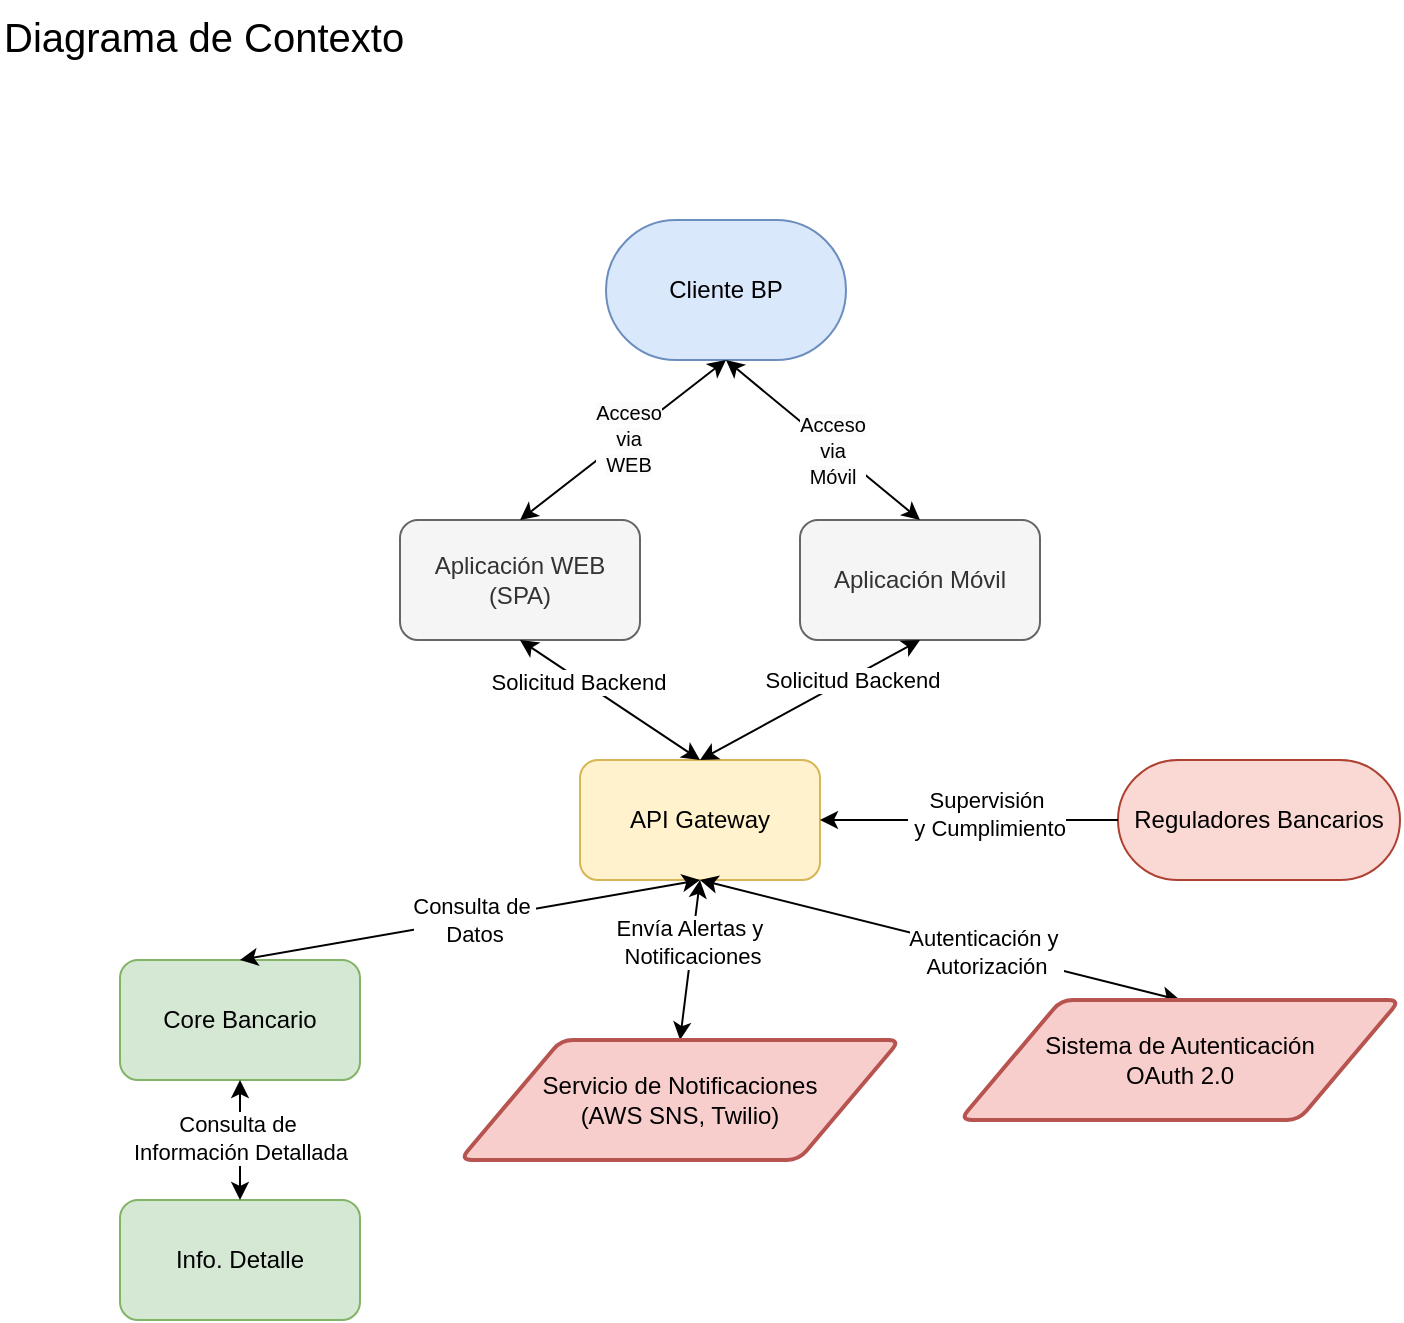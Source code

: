 <mxfile version="26.0.9" pages="5">
  <diagram id="riqUSrlaP6jXExCuSTgc" name="Contexto">
    <mxGraphModel dx="1028" dy="638" grid="1" gridSize="10" guides="1" tooltips="1" connect="1" arrows="1" fold="1" page="1" pageScale="1" pageWidth="827" pageHeight="1169" math="0" shadow="0">
      <root>
        <mxCell id="0" />
        <mxCell id="1" parent="0" />
        <mxCell id="EAEycP8fEGN3a_cI4NC4-21" value="Diagrama de Contexto" style="text;whiteSpace=wrap;fontSize=20;" parent="1" vertex="1">
          <mxGeometry x="50" y="10" width="210" height="40" as="geometry" />
        </mxCell>
        <mxCell id="diqABP0Tiu7Gjk3TUdzS-1" value="Cliente BP" style="rounded=1;whiteSpace=wrap;html=1;arcSize=50;fillColor=#dae8fc;strokeColor=#6c8ebf;" parent="1" vertex="1">
          <mxGeometry x="353" y="120" width="120" height="70" as="geometry" />
        </mxCell>
        <mxCell id="diqABP0Tiu7Gjk3TUdzS-2" value="Aplicación WEB (SPA)" style="rounded=1;whiteSpace=wrap;html=1;fillColor=#f5f5f5;fontColor=#333333;strokeColor=#666666;" parent="1" vertex="1">
          <mxGeometry x="250" y="270" width="120" height="60" as="geometry" />
        </mxCell>
        <mxCell id="diqABP0Tiu7Gjk3TUdzS-3" value="Aplicación Móvil" style="rounded=1;whiteSpace=wrap;html=1;fillColor=#f5f5f5;fontColor=#333333;strokeColor=#666666;" parent="1" vertex="1">
          <mxGeometry x="450" y="270" width="120" height="60" as="geometry" />
        </mxCell>
        <mxCell id="diqABP0Tiu7Gjk3TUdzS-4" value="API Gateway" style="rounded=1;whiteSpace=wrap;html=1;fillColor=#fff2cc;strokeColor=#d6b656;" parent="1" vertex="1">
          <mxGeometry x="340" y="390" width="120" height="60" as="geometry" />
        </mxCell>
        <mxCell id="diqABP0Tiu7Gjk3TUdzS-6" value="Core Bancario" style="rounded=1;whiteSpace=wrap;html=1;fillColor=#d5e8d4;strokeColor=#82b366;" parent="1" vertex="1">
          <mxGeometry x="110" y="490" width="120" height="60" as="geometry" />
        </mxCell>
        <mxCell id="diqABP0Tiu7Gjk3TUdzS-7" value="Info. Detalle" style="rounded=1;whiteSpace=wrap;html=1;fillColor=#d5e8d4;strokeColor=#82b366;" parent="1" vertex="1">
          <mxGeometry x="110" y="610" width="120" height="60" as="geometry" />
        </mxCell>
        <mxCell id="diqABP0Tiu7Gjk3TUdzS-13" value="" style="endArrow=classic;startArrow=classic;html=1;rounded=0;exitX=0.5;exitY=1;exitDx=0;exitDy=0;entryX=0.5;entryY=0;entryDx=0;entryDy=0;" parent="1" source="diqABP0Tiu7Gjk3TUdzS-2" target="diqABP0Tiu7Gjk3TUdzS-4" edge="1">
          <mxGeometry width="50" height="50" relative="1" as="geometry">
            <mxPoint x="715" y="105" as="sourcePoint" />
            <mxPoint x="765" y="55" as="targetPoint" />
            <Array as="points" />
          </mxGeometry>
        </mxCell>
        <mxCell id="eayWLYfaR2FlJS53xMUS-15" value="Solicitud Backend" style="edgeLabel;html=1;align=center;verticalAlign=middle;resizable=0;points=[];" vertex="1" connectable="0" parent="diqABP0Tiu7Gjk3TUdzS-13">
          <mxGeometry x="-0.354" relative="1" as="geometry">
            <mxPoint y="1" as="offset" />
          </mxGeometry>
        </mxCell>
        <mxCell id="diqABP0Tiu7Gjk3TUdzS-14" value="" style="endArrow=classic;startArrow=classic;html=1;rounded=0;exitX=0.5;exitY=1;exitDx=0;exitDy=0;entryX=0.5;entryY=0;entryDx=0;entryDy=0;" parent="1" source="diqABP0Tiu7Gjk3TUdzS-3" target="diqABP0Tiu7Gjk3TUdzS-4" edge="1">
          <mxGeometry width="50" height="50" relative="1" as="geometry">
            <mxPoint x="690" y="150" as="sourcePoint" />
            <mxPoint x="830" y="195" as="targetPoint" />
            <Array as="points" />
          </mxGeometry>
        </mxCell>
        <mxCell id="eayWLYfaR2FlJS53xMUS-16" value="Solicitud Backend" style="edgeLabel;html=1;align=center;verticalAlign=middle;resizable=0;points=[];" vertex="1" connectable="0" parent="diqABP0Tiu7Gjk3TUdzS-14">
          <mxGeometry x="-0.368" y="1" relative="1" as="geometry">
            <mxPoint as="offset" />
          </mxGeometry>
        </mxCell>
        <mxCell id="eayWLYfaR2FlJS53xMUS-8" value="" style="endArrow=classic;startArrow=classic;html=1;rounded=0;entryX=0.5;entryY=1;entryDx=0;entryDy=0;exitX=0.5;exitY=0;exitDx=0;exitDy=0;" edge="1" parent="1" source="diqABP0Tiu7Gjk3TUdzS-3" target="diqABP0Tiu7Gjk3TUdzS-1">
          <mxGeometry width="50" height="50" relative="1" as="geometry">
            <mxPoint x="360" y="220" as="sourcePoint" />
            <mxPoint x="410" y="170" as="targetPoint" />
          </mxGeometry>
        </mxCell>
        <mxCell id="eayWLYfaR2FlJS53xMUS-13" value="&lt;span style=&quot;font-size: 10px; text-wrap: wrap; background-color: rgb(251, 251, 251);&quot;&gt;Acceso via Móvil&lt;/span&gt;" style="edgeLabel;html=1;align=center;verticalAlign=middle;resizable=0;points=[];" vertex="1" connectable="0" parent="eayWLYfaR2FlJS53xMUS-8">
          <mxGeometry x="-0.109" y="1" relative="1" as="geometry">
            <mxPoint as="offset" />
          </mxGeometry>
        </mxCell>
        <mxCell id="eayWLYfaR2FlJS53xMUS-9" value="" style="endArrow=classic;startArrow=classic;html=1;rounded=0;exitX=0.5;exitY=0;exitDx=0;exitDy=0;entryX=0.5;entryY=1;entryDx=0;entryDy=0;" edge="1" parent="1" source="diqABP0Tiu7Gjk3TUdzS-2" target="diqABP0Tiu7Gjk3TUdzS-1">
          <mxGeometry width="50" height="50" relative="1" as="geometry">
            <mxPoint x="430" y="260" as="sourcePoint" />
            <mxPoint x="410" y="180" as="targetPoint" />
            <Array as="points" />
          </mxGeometry>
        </mxCell>
        <mxCell id="eayWLYfaR2FlJS53xMUS-14" value="&lt;span style=&quot;font-size: 10px; text-wrap: wrap; background-color: rgb(251, 251, 251);&quot;&gt;Acceso via WEB&lt;/span&gt;" style="edgeLabel;html=1;align=center;verticalAlign=middle;resizable=0;points=[];" vertex="1" connectable="0" parent="eayWLYfaR2FlJS53xMUS-9">
          <mxGeometry x="0.044" relative="1" as="geometry">
            <mxPoint as="offset" />
          </mxGeometry>
        </mxCell>
        <mxCell id="eayWLYfaR2FlJS53xMUS-10" value="Reguladores Bancarios" style="rounded=1;whiteSpace=wrap;html=1;fillColor=#fad9d5;strokeColor=#ae4132;arcSize=50;" vertex="1" parent="1">
          <mxGeometry x="609" y="390" width="141" height="60" as="geometry" />
        </mxCell>
        <mxCell id="eayWLYfaR2FlJS53xMUS-21" value="" style="endArrow=classic;html=1;rounded=0;exitX=0;exitY=0.5;exitDx=0;exitDy=0;entryX=1;entryY=0.5;entryDx=0;entryDy=0;" edge="1" parent="1" source="eayWLYfaR2FlJS53xMUS-10" target="diqABP0Tiu7Gjk3TUdzS-4">
          <mxGeometry width="50" height="50" relative="1" as="geometry">
            <mxPoint x="490" y="560" as="sourcePoint" />
            <mxPoint x="540" y="510" as="targetPoint" />
          </mxGeometry>
        </mxCell>
        <mxCell id="eayWLYfaR2FlJS53xMUS-22" value="Supervisión&lt;div&gt;&amp;nbsp;y Cumplimiento&lt;/div&gt;" style="edgeLabel;html=1;align=center;verticalAlign=middle;resizable=0;points=[];" vertex="1" connectable="0" parent="eayWLYfaR2FlJS53xMUS-21">
          <mxGeometry x="0.172" y="1" relative="1" as="geometry">
            <mxPoint x="21" y="-4" as="offset" />
          </mxGeometry>
        </mxCell>
        <mxCell id="eayWLYfaR2FlJS53xMUS-23" value="" style="endArrow=classic;startArrow=classic;html=1;rounded=0;entryX=0.5;entryY=1;entryDx=0;entryDy=0;exitX=0.5;exitY=0;exitDx=0;exitDy=0;" edge="1" parent="1" source="diqABP0Tiu7Gjk3TUdzS-6" target="diqABP0Tiu7Gjk3TUdzS-4">
          <mxGeometry width="50" height="50" relative="1" as="geometry">
            <mxPoint x="340" y="550" as="sourcePoint" />
            <mxPoint x="390" y="500" as="targetPoint" />
          </mxGeometry>
        </mxCell>
        <mxCell id="eayWLYfaR2FlJS53xMUS-28" value="Consulta de&amp;nbsp;&lt;div&gt;Datos&lt;/div&gt;" style="edgeLabel;html=1;align=center;verticalAlign=middle;resizable=0;points=[];" vertex="1" connectable="0" parent="eayWLYfaR2FlJS53xMUS-23">
          <mxGeometry x="0.018" relative="1" as="geometry">
            <mxPoint as="offset" />
          </mxGeometry>
        </mxCell>
        <mxCell id="eayWLYfaR2FlJS53xMUS-24" value="" style="endArrow=classic;startArrow=classic;html=1;rounded=0;entryX=0.5;entryY=1;entryDx=0;entryDy=0;exitX=0.5;exitY=0;exitDx=0;exitDy=0;" edge="1" parent="1" source="LSX1gy6s_i0g77ZGsPWE-1" target="diqABP0Tiu7Gjk3TUdzS-4">
          <mxGeometry width="50" height="50" relative="1" as="geometry">
            <mxPoint x="410" y="550" as="sourcePoint" />
            <mxPoint x="400" y="470" as="targetPoint" />
          </mxGeometry>
        </mxCell>
        <mxCell id="eayWLYfaR2FlJS53xMUS-26" value="Envía Alertas y&amp;nbsp;&lt;div&gt;Notificaciones&lt;/div&gt;" style="edgeLabel;html=1;align=center;verticalAlign=middle;resizable=0;points=[];" vertex="1" connectable="0" parent="eayWLYfaR2FlJS53xMUS-24">
          <mxGeometry x="0.222" relative="1" as="geometry">
            <mxPoint as="offset" />
          </mxGeometry>
        </mxCell>
        <mxCell id="eayWLYfaR2FlJS53xMUS-25" value="" style="endArrow=classic;startArrow=classic;html=1;rounded=0;exitX=0.5;exitY=1;exitDx=0;exitDy=0;entryX=0.5;entryY=0;entryDx=0;entryDy=0;" edge="1" parent="1" source="diqABP0Tiu7Gjk3TUdzS-4" target="LSX1gy6s_i0g77ZGsPWE-2">
          <mxGeometry width="50" height="50" relative="1" as="geometry">
            <mxPoint x="450" y="480" as="sourcePoint" />
            <mxPoint x="620" y="530" as="targetPoint" />
          </mxGeometry>
        </mxCell>
        <mxCell id="eayWLYfaR2FlJS53xMUS-27" value="Autenticación y&amp;nbsp;&lt;div&gt;Autorización&lt;/div&gt;" style="edgeLabel;html=1;align=center;verticalAlign=middle;resizable=0;points=[];" vertex="1" connectable="0" parent="eayWLYfaR2FlJS53xMUS-25">
          <mxGeometry x="0.194" relative="1" as="geometry">
            <mxPoint as="offset" />
          </mxGeometry>
        </mxCell>
        <mxCell id="eayWLYfaR2FlJS53xMUS-29" value="" style="endArrow=classic;startArrow=classic;html=1;rounded=0;entryX=0.5;entryY=1;entryDx=0;entryDy=0;exitX=0.5;exitY=0;exitDx=0;exitDy=0;" edge="1" parent="1" source="diqABP0Tiu7Gjk3TUdzS-7" target="diqABP0Tiu7Gjk3TUdzS-6">
          <mxGeometry width="50" height="50" relative="1" as="geometry">
            <mxPoint x="50" y="630" as="sourcePoint" />
            <mxPoint x="100" y="580" as="targetPoint" />
          </mxGeometry>
        </mxCell>
        <mxCell id="eayWLYfaR2FlJS53xMUS-30" value="Consulta de&amp;nbsp;&lt;div&gt;Información Detallada&lt;/div&gt;" style="edgeLabel;html=1;align=center;verticalAlign=middle;resizable=0;points=[];" vertex="1" connectable="0" parent="eayWLYfaR2FlJS53xMUS-29">
          <mxGeometry x="0.033" relative="1" as="geometry">
            <mxPoint as="offset" />
          </mxGeometry>
        </mxCell>
        <mxCell id="LSX1gy6s_i0g77ZGsPWE-1" value="Servicio de Notificaciones&lt;div&gt;(AWS SNS, Twilio)&lt;/div&gt;" style="shape=parallelogram;html=1;strokeWidth=2;perimeter=parallelogramPerimeter;whiteSpace=wrap;rounded=1;arcSize=12;size=0.23;fillColor=#f8cecc;strokeColor=#b85450;" vertex="1" parent="1">
          <mxGeometry x="280" y="530" width="220" height="60" as="geometry" />
        </mxCell>
        <mxCell id="LSX1gy6s_i0g77ZGsPWE-2" value="Sistema de Autenticación&lt;div&gt;OAuth 2.0&lt;/div&gt;" style="shape=parallelogram;html=1;strokeWidth=2;perimeter=parallelogramPerimeter;whiteSpace=wrap;rounded=1;arcSize=12;size=0.23;fillColor=#f8cecc;strokeColor=#b85450;" vertex="1" parent="1">
          <mxGeometry x="530" y="510" width="220" height="60" as="geometry" />
        </mxCell>
      </root>
    </mxGraphModel>
  </diagram>
  <diagram id="erhx5m6c53eMrH1L7UW3" name="Contenedores">
    <mxGraphModel dx="1457" dy="903" grid="1" gridSize="10" guides="1" tooltips="1" connect="1" arrows="1" fold="1" page="1" pageScale="1" pageWidth="827" pageHeight="1169" math="0" shadow="0">
      <root>
        <mxCell id="0" />
        <mxCell id="1" parent="0" />
        <mxCell id="j74LjVg42WcZYQ8dDfLo-12" value="&lt;font style=&quot;font-size: 18px;&quot;&gt;Contenedores&lt;/font&gt;" style="text;whiteSpace=wrap;html=1;" parent="1" vertex="1">
          <mxGeometry x="366" y="30" width="120" height="40" as="geometry" />
        </mxCell>
        <mxCell id="Lx7Qqb6t0wUUPg9YVjb_-1" value="&lt;h3 style=&quot;margin-left:36.0pt;text-indent:0cm;mso-list:none&quot;&gt;&lt;a name=&quot;_Toc190682269&quot;&gt;&lt;b&gt;&lt;u&gt;&lt;span lang=&quot;ES&quot; style=&quot;font-size: 14pt; font-family: &amp;quot;Times New Roman&amp;quot;, serif; color: black;&quot;&gt;Interacciones entre Contenedores&lt;/span&gt;&lt;/u&gt;&lt;/b&gt;&lt;/a&gt;&lt;b&gt;&lt;u&gt;&lt;span lang=&quot;ES&quot; style=&quot;font-size:14.0pt;&lt;br/&gt;line-height:115%;font-family:&amp;quot;Times New Roman&amp;quot;,serif;mso-bidi-font-family:Arial;&lt;br/&gt;color:black&quot;&gt;&lt;/span&gt;&lt;/u&gt;&lt;/b&gt;&lt;/h3&gt;&lt;p class=&quot;MsoNormal&quot; style=&quot;mso-margin-top-alt:auto;mso-margin-bottom-alt:auto;&lt;br/&gt;margin-left:43.2pt;text-indent:-21.6pt;line-height:normal;mso-list:l1 level1 lfo1&quot;&gt;&lt;span lang=&quot;ES&quot; style=&quot;mso-fareast-font-family:Calibri;mso-fareast-theme-font:minor-latin;&lt;br/&gt;mso-bidi-font-family:Calibri;mso-bidi-theme-font:minor-latin&quot;&gt;&lt;span style=&quot;mso-list:Ignore&quot;&gt;1&lt;span style=&quot;font:7.0pt &amp;quot;Times New Roman&amp;quot;&quot;&gt;&amp;nbsp; &amp;nbsp; &lt;/span&gt;&lt;/span&gt;&lt;/span&gt;&lt;span lang=&quot;ES&quot;&gt;La SPA y la aplicación móvil se comunican con la API Gateway para acceder a los servicios del sistema.&lt;/span&gt;&lt;/p&gt;&lt;p class=&quot;MsoNormal&quot; style=&quot;mso-margin-top-alt:auto;mso-margin-bottom-alt:auto;&lt;br/&gt;margin-left:43.2pt;text-indent:-21.6pt;line-height:normal;mso-list:l1 level1 lfo1&quot;&gt;&lt;span lang=&quot;ES&quot; style=&quot;mso-fareast-font-family:Calibri;mso-fareast-theme-font:minor-latin;&lt;br/&gt;mso-bidi-font-family:Calibri;mso-bidi-theme-font:minor-latin&quot;&gt;&lt;span style=&quot;mso-list:Ignore&quot;&gt;2&lt;span style=&quot;font:7.0pt &amp;quot;Times New Roman&amp;quot;&quot;&gt;&amp;nbsp; &amp;nbsp;&amp;nbsp;&lt;/span&gt;&lt;/span&gt;&lt;/span&gt;&lt;span lang=&quot;ES&quot;&gt;La API Gateway gestiona las solicitudes y las enruta a los servicios correspondientes.&lt;/span&gt;&lt;/p&gt;&lt;p class=&quot;MsoNormal&quot; style=&quot;mso-margin-top-alt:auto;mso-margin-bottom-alt:auto;&lt;br/&gt;margin-left:43.2pt;text-indent:-21.6pt;line-height:normal;mso-list:l1 level1 lfo1&quot;&gt;&lt;span lang=&quot;ES&quot; style=&quot;mso-fareast-font-family:Calibri;mso-fareast-theme-font:minor-latin;&lt;br/&gt;mso-bidi-font-family:Calibri;mso-bidi-theme-font:minor-latin&quot;&gt;3&lt;font size=&quot;1&quot; face=&quot;Times New Roman&quot;&gt;&amp;nbsp; &amp;nbsp;&lt;/font&gt;&lt;/span&gt;&lt;span lang=&quot;ES&quot;&gt;Los servicios se comunican entre sí y con la base de datos transaccional, la base de datos de auditoría, el&amp;nbsp;caché y el bus de mensajes para realizar sus tareas.&lt;/span&gt;&lt;/p&gt;&lt;p class=&quot;MsoNormal&quot; style=&quot;mso-margin-top-alt:auto;mso-margin-bottom-alt:auto;&lt;br/&gt;margin-left:43.2pt;text-indent:-21.6pt;line-height:normal;mso-list:l1 level1 lfo1&quot;&gt;&lt;span lang=&quot;ES&quot; style=&quot;mso-fareast-font-family:Calibri;mso-fareast-theme-font:minor-latin;&lt;br/&gt;mso-bidi-font-family:Calibri;mso-bidi-theme-font:minor-latin&quot;&gt;&lt;span style=&quot;mso-list:Ignore&quot;&gt;4&amp;nbsp;&amp;nbsp;&lt;/span&gt;&lt;/span&gt;&lt;span lang=&quot;ES&quot;&gt;El sistema OAuth 2.0 se encarga de&amp;nbsp;la autenticación y autorización de los usuarios.&lt;/span&gt;&lt;/p&gt;&lt;p class=&quot;MsoNormal&quot; style=&quot;mso-margin-top-alt:auto;mso-margin-bottom-alt:auto;&lt;br/&gt;margin-left:43.2pt;text-indent:-21.6pt;line-height:normal;mso-list:l1 level1 lfo1&quot;&gt;&lt;span lang=&quot;ES&quot; style=&quot;mso-fareast-font-family:Calibri;mso-fareast-theme-font:minor-latin;&lt;br/&gt;mso-bidi-font-family:Calibri;mso-bidi-theme-font:minor-latin&quot;&gt;&lt;span style=&quot;mso-list:Ignore&quot;&gt;5&lt;span style=&quot;font:7.0pt &amp;quot;Times New Roman&amp;quot;&quot;&gt;&amp;nbsp;&amp;nbsp;&amp;nbsp;&lt;/span&gt;&lt;/span&gt;&lt;/span&gt;&lt;span lang=&quot;ES&quot;&gt;El sistema de notificaciones envía notificaciones a los clientes a través de push o SMS.&lt;/span&gt;&lt;/p&gt;" style="text;whiteSpace=wrap;html=1;" parent="1" vertex="1">
          <mxGeometry x="30" y="60" width="705" height="210" as="geometry" />
        </mxCell>
        <mxCell id="c5sFUigcuxkx0pkAhYbt-29" value="Aplicación WEB (SPA)" style="rounded=1;whiteSpace=wrap;html=1;fillColor=#f5f5f5;strokeColor=#666666;fontColor=#333333;" vertex="1" parent="1">
          <mxGeometry x="490" y="280" width="120" height="60" as="geometry" />
        </mxCell>
        <mxCell id="c5sFUigcuxkx0pkAhYbt-30" value="Aplicación Móvil" style="rounded=1;whiteSpace=wrap;html=1;fillColor=#f5f5f5;strokeColor=#666666;fontColor=#333333;" vertex="1" parent="1">
          <mxGeometry x="690" y="280" width="120" height="60" as="geometry" />
        </mxCell>
        <mxCell id="c5sFUigcuxkx0pkAhYbt-31" value="&lt;font style=&quot;font-size: 18px;&quot;&gt;&lt;b&gt;API Gateway&lt;/b&gt;&lt;/font&gt;" style="rounded=1;whiteSpace=wrap;html=1;fillColor=#fff2cc;strokeColor=#d6b656;" vertex="1" parent="1">
          <mxGeometry x="510" y="410" width="300" height="60" as="geometry" />
        </mxCell>
        <mxCell id="c5sFUigcuxkx0pkAhYbt-32" value="Servicio de Movimientos" style="rounded=1;whiteSpace=wrap;html=1;fillColor=#dae8fc;strokeColor=#6c8ebf;" vertex="1" parent="1">
          <mxGeometry x="590" y="560" width="120" height="60" as="geometry" />
        </mxCell>
        <mxCell id="c5sFUigcuxkx0pkAhYbt-35" value="Servicio de&amp;nbsp;&lt;div&gt;Transferencias&lt;/div&gt;" style="rounded=1;whiteSpace=wrap;html=1;fillColor=#dae8fc;strokeColor=#6c8ebf;" vertex="1" parent="1">
          <mxGeometry x="380" y="560" width="119" height="60" as="geometry" />
        </mxCell>
        <mxCell id="c5sFUigcuxkx0pkAhYbt-36" value="" style="endArrow=classic;startArrow=classic;html=1;rounded=0;exitX=0.5;exitY=1;exitDx=0;exitDy=0;entryX=0.5;entryY=0;entryDx=0;entryDy=0;" edge="1" parent="1" source="c5sFUigcuxkx0pkAhYbt-29" target="c5sFUigcuxkx0pkAhYbt-31">
          <mxGeometry width="50" height="50" relative="1" as="geometry">
            <mxPoint x="955" y="115" as="sourcePoint" />
            <mxPoint x="1005" y="65" as="targetPoint" />
            <Array as="points" />
          </mxGeometry>
        </mxCell>
        <mxCell id="c5sFUigcuxkx0pkAhYbt-37" value="Solicitud al&lt;div&gt;&amp;nbsp;Backend&lt;/div&gt;" style="edgeLabel;html=1;align=center;verticalAlign=middle;resizable=0;points=[];" vertex="1" connectable="0" parent="c5sFUigcuxkx0pkAhYbt-36">
          <mxGeometry x="-0.354" relative="1" as="geometry">
            <mxPoint y="1" as="offset" />
          </mxGeometry>
        </mxCell>
        <mxCell id="c5sFUigcuxkx0pkAhYbt-38" value="" style="endArrow=classic;startArrow=classic;html=1;rounded=0;exitX=0.5;exitY=1;exitDx=0;exitDy=0;entryX=0.5;entryY=0;entryDx=0;entryDy=0;" edge="1" parent="1" source="c5sFUigcuxkx0pkAhYbt-30" target="c5sFUigcuxkx0pkAhYbt-31">
          <mxGeometry width="50" height="50" relative="1" as="geometry">
            <mxPoint x="930" y="160" as="sourcePoint" />
            <mxPoint x="1070" y="205" as="targetPoint" />
            <Array as="points" />
          </mxGeometry>
        </mxCell>
        <mxCell id="c5sFUigcuxkx0pkAhYbt-39" value="Solicitud al&lt;div&gt;&amp;nbsp;Backend&lt;/div&gt;" style="edgeLabel;html=1;align=center;verticalAlign=middle;resizable=0;points=[];" vertex="1" connectable="0" parent="c5sFUigcuxkx0pkAhYbt-38">
          <mxGeometry x="-0.368" y="1" relative="1" as="geometry">
            <mxPoint x="-9" y="7" as="offset" />
          </mxGeometry>
        </mxCell>
        <mxCell id="c5sFUigcuxkx0pkAhYbt-44" value="Servicios de&amp;nbsp;&lt;div&gt;Usuarios&lt;/div&gt;" style="rounded=1;whiteSpace=wrap;html=1;fillColor=#dae8fc;strokeColor=#6c8ebf;" vertex="1" parent="1">
          <mxGeometry x="160" y="510" width="120" height="60" as="geometry" />
        </mxCell>
        <mxCell id="c5sFUigcuxkx0pkAhYbt-49" value="" style="endArrow=classic;startArrow=classic;html=1;rounded=0;exitX=0.5;exitY=0;exitDx=0;exitDy=0;entryX=0.5;entryY=1;entryDx=0;entryDy=0;" edge="1" parent="1" source="c5sFUigcuxkx0pkAhYbt-32" target="c5sFUigcuxkx0pkAhYbt-31">
          <mxGeometry width="50" height="50" relative="1" as="geometry">
            <mxPoint x="430" y="550" as="sourcePoint" />
            <mxPoint x="640" y="480" as="targetPoint" />
          </mxGeometry>
        </mxCell>
        <mxCell id="c5sFUigcuxkx0pkAhYbt-50" value="Consulta&amp;nbsp;&lt;div&gt;Movimientos&lt;/div&gt;" style="edgeLabel;html=1;align=center;verticalAlign=middle;resizable=0;points=[];" vertex="1" connectable="0" parent="c5sFUigcuxkx0pkAhYbt-49">
          <mxGeometry x="0.222" relative="1" as="geometry">
            <mxPoint y="14" as="offset" />
          </mxGeometry>
        </mxCell>
        <mxCell id="c5sFUigcuxkx0pkAhYbt-51" value="" style="endArrow=classic;startArrow=classic;html=1;rounded=0;entryX=0.5;entryY=0;entryDx=0;entryDy=0;exitX=0.25;exitY=1;exitDx=0;exitDy=0;" edge="1" parent="1" source="c5sFUigcuxkx0pkAhYbt-31" target="c5sFUigcuxkx0pkAhYbt-35">
          <mxGeometry width="50" height="50" relative="1" as="geometry">
            <mxPoint x="690" y="490" as="sourcePoint" />
            <mxPoint x="660" y="480" as="targetPoint" />
          </mxGeometry>
        </mxCell>
        <mxCell id="c5sFUigcuxkx0pkAhYbt-52" value="Autenticación y&amp;nbsp;&lt;div&gt;Autorización&lt;/div&gt;" style="edgeLabel;html=1;align=center;verticalAlign=middle;resizable=0;points=[];" vertex="1" connectable="0" parent="c5sFUigcuxkx0pkAhYbt-51">
          <mxGeometry x="0.194" relative="1" as="geometry">
            <mxPoint as="offset" />
          </mxGeometry>
        </mxCell>
        <mxCell id="c5sFUigcuxkx0pkAhYbt-55" value="Core Bancario" style="strokeWidth=2;html=1;shape=mxgraph.flowchart.database;whiteSpace=wrap;fillColor=#d5e8d4;strokeColor=#82b366;" vertex="1" parent="1">
          <mxGeometry x="40" y="635" width="100" height="80" as="geometry" />
        </mxCell>
        <mxCell id="c5sFUigcuxkx0pkAhYbt-56" value="" style="endArrow=classic;startArrow=classic;html=1;rounded=0;exitX=0.5;exitY=0;exitDx=0;exitDy=0;exitPerimeter=0;entryX=0.25;entryY=1;entryDx=0;entryDy=0;" edge="1" parent="1" source="c5sFUigcuxkx0pkAhYbt-55" target="c5sFUigcuxkx0pkAhYbt-44">
          <mxGeometry width="50" height="50" relative="1" as="geometry">
            <mxPoint x="260" y="570" as="sourcePoint" />
            <mxPoint x="310" y="520" as="targetPoint" />
          </mxGeometry>
        </mxCell>
        <mxCell id="c5sFUigcuxkx0pkAhYbt-60" value="Consulta de Información&lt;div&gt;Básica&lt;/div&gt;" style="edgeLabel;html=1;align=center;verticalAlign=middle;resizable=0;points=[];" vertex="1" connectable="0" parent="c5sFUigcuxkx0pkAhYbt-56">
          <mxGeometry x="0.156" y="2" relative="1" as="geometry">
            <mxPoint as="offset" />
          </mxGeometry>
        </mxCell>
        <mxCell id="c5sFUigcuxkx0pkAhYbt-57" value="&lt;div&gt;&lt;br&gt;&lt;/div&gt;&lt;div&gt;&lt;br&gt;&lt;/div&gt;BDD&lt;div&gt;Transaccional&lt;/div&gt;&lt;div&gt;SQL&lt;/div&gt;" style="strokeWidth=2;html=1;shape=mxgraph.flowchart.database;whiteSpace=wrap;fillColor=#d5e8d4;strokeColor=#82b366;" vertex="1" parent="1">
          <mxGeometry x="320" y="720" width="150" height="90" as="geometry" />
        </mxCell>
        <mxCell id="c5sFUigcuxkx0pkAhYbt-58" value="" style="endArrow=classic;startArrow=classic;html=1;rounded=0;exitX=0;exitY=0.15;exitDx=0;exitDy=0;exitPerimeter=0;entryX=0.75;entryY=1;entryDx=0;entryDy=0;" edge="1" parent="1" source="c5sFUigcuxkx0pkAhYbt-57" target="c5sFUigcuxkx0pkAhYbt-44">
          <mxGeometry width="50" height="50" relative="1" as="geometry">
            <mxPoint x="110" y="620" as="sourcePoint" />
            <mxPoint x="170" y="550" as="targetPoint" />
            <Array as="points" />
          </mxGeometry>
        </mxCell>
        <mxCell id="c5sFUigcuxkx0pkAhYbt-59" value="Persistencia de&lt;div&gt;Datos&lt;/div&gt;" style="edgeLabel;html=1;align=center;verticalAlign=middle;resizable=0;points=[];" vertex="1" connectable="0" parent="c5sFUigcuxkx0pkAhYbt-58">
          <mxGeometry x="0.305" y="1" relative="1" as="geometry">
            <mxPoint as="offset" />
          </mxGeometry>
        </mxCell>
        <mxCell id="c5sFUigcuxkx0pkAhYbt-61" value="" style="endArrow=classic;startArrow=classic;html=1;rounded=0;entryX=0;entryY=0.5;entryDx=0;entryDy=0;exitX=0.5;exitY=0;exitDx=0;exitDy=0;" edge="1" parent="1" source="c5sFUigcuxkx0pkAhYbt-44" target="c5sFUigcuxkx0pkAhYbt-31">
          <mxGeometry width="50" height="50" relative="1" as="geometry">
            <mxPoint x="386" y="480" as="sourcePoint" />
            <mxPoint x="436" y="430" as="targetPoint" />
          </mxGeometry>
        </mxCell>
        <mxCell id="c5sFUigcuxkx0pkAhYbt-62" value="Gestión de&amp;nbsp;&lt;div&gt;Usuarios&lt;/div&gt;" style="edgeLabel;html=1;align=center;verticalAlign=middle;resizable=0;points=[];" vertex="1" connectable="0" parent="c5sFUigcuxkx0pkAhYbt-61">
          <mxGeometry x="-0.16" relative="1" as="geometry">
            <mxPoint x="54" y="-11" as="offset" />
          </mxGeometry>
        </mxCell>
        <mxCell id="c5sFUigcuxkx0pkAhYbt-63" value="" style="endArrow=classic;startArrow=classic;html=1;rounded=0;entryX=0.5;entryY=0;entryDx=0;entryDy=0;entryPerimeter=0;exitX=0.5;exitY=1;exitDx=0;exitDy=0;" edge="1" parent="1" source="c5sFUigcuxkx0pkAhYbt-35" target="c5sFUigcuxkx0pkAhYbt-57">
          <mxGeometry width="50" height="50" relative="1" as="geometry">
            <mxPoint x="440" y="560" as="sourcePoint" />
            <mxPoint x="490" y="510" as="targetPoint" />
            <Array as="points" />
          </mxGeometry>
        </mxCell>
        <mxCell id="c5sFUigcuxkx0pkAhYbt-64" value="Registro de&amp;nbsp;&lt;div&gt;Pagos y&amp;nbsp;&lt;/div&gt;&lt;div&gt;Transferencias&lt;/div&gt;" style="edgeLabel;html=1;align=center;verticalAlign=middle;resizable=0;points=[];" vertex="1" connectable="0" parent="c5sFUigcuxkx0pkAhYbt-63">
          <mxGeometry x="-0.188" y="-1" relative="1" as="geometry">
            <mxPoint x="-1" y="6" as="offset" />
          </mxGeometry>
        </mxCell>
        <mxCell id="c5sFUigcuxkx0pkAhYbt-65" value="" style="endArrow=classic;startArrow=classic;html=1;rounded=0;entryX=0.5;entryY=1;entryDx=0;entryDy=0;exitX=1;exitY=0.15;exitDx=0;exitDy=0;exitPerimeter=0;" edge="1" parent="1" source="c5sFUigcuxkx0pkAhYbt-57" target="c5sFUigcuxkx0pkAhYbt-32">
          <mxGeometry width="50" height="50" relative="1" as="geometry">
            <mxPoint x="550" y="780" as="sourcePoint" />
            <mxPoint x="600" y="730" as="targetPoint" />
          </mxGeometry>
        </mxCell>
        <mxCell id="c5sFUigcuxkx0pkAhYbt-67" value="Almacena&amp;nbsp;&lt;div&gt;Transacciones&lt;/div&gt;" style="edgeLabel;html=1;align=center;verticalAlign=middle;resizable=0;points=[];" vertex="1" connectable="0" parent="c5sFUigcuxkx0pkAhYbt-65">
          <mxGeometry x="-0.139" y="2" relative="1" as="geometry">
            <mxPoint y="1" as="offset" />
          </mxGeometry>
        </mxCell>
        <mxCell id="c5sFUigcuxkx0pkAhYbt-69" value="&lt;div&gt;&lt;br&gt;&lt;/div&gt;&lt;div&gt;&lt;br&gt;&lt;/div&gt;BDD de&amp;nbsp;&lt;div&gt;Auditoría&amp;nbsp;&lt;/div&gt;&lt;div&gt;NoSQL&lt;/div&gt;" style="strokeWidth=2;html=1;shape=mxgraph.flowchart.database;whiteSpace=wrap;fillColor=#d5e8d4;strokeColor=#82b366;" vertex="1" parent="1">
          <mxGeometry x="660" y="720" width="130" height="85" as="geometry" />
        </mxCell>
        <mxCell id="c5sFUigcuxkx0pkAhYbt-70" value="" style="endArrow=classic;startArrow=classic;html=1;rounded=0;exitX=0.5;exitY=1;exitDx=0;exitDy=0;entryX=0.5;entryY=0;entryDx=0;entryDy=0;entryPerimeter=0;" edge="1" parent="1" source="c5sFUigcuxkx0pkAhYbt-32" target="c5sFUigcuxkx0pkAhYbt-69">
          <mxGeometry width="50" height="50" relative="1" as="geometry">
            <mxPoint x="610" y="560" as="sourcePoint" />
            <mxPoint x="660" y="510" as="targetPoint" />
            <Array as="points" />
          </mxGeometry>
        </mxCell>
        <mxCell id="c5sFUigcuxkx0pkAhYbt-71" value="Registro de&amp;nbsp;&lt;div&gt;Auditoría&lt;/div&gt;" style="edgeLabel;html=1;align=center;verticalAlign=middle;resizable=0;points=[];" vertex="1" connectable="0" parent="c5sFUigcuxkx0pkAhYbt-70">
          <mxGeometry x="-0.473" y="-2" relative="1" as="geometry">
            <mxPoint x="22" y="23" as="offset" />
          </mxGeometry>
        </mxCell>
        <mxCell id="c5sFUigcuxkx0pkAhYbt-73" value="" style="endArrow=classic;startArrow=classic;html=1;rounded=0;entryX=0.5;entryY=0;entryDx=0;entryDy=0;exitX=0.75;exitY=1;exitDx=0;exitDy=0;" edge="1" parent="1" source="c5sFUigcuxkx0pkAhYbt-31" target="c5sFUigcuxkx0pkAhYbt-80">
          <mxGeometry width="50" height="50" relative="1" as="geometry">
            <mxPoint x="820" y="480" as="sourcePoint" />
            <mxPoint x="870" y="560" as="targetPoint" />
          </mxGeometry>
        </mxCell>
        <mxCell id="c5sFUigcuxkx0pkAhYbt-74" value="Envio de Alertas" style="edgeLabel;html=1;align=center;verticalAlign=middle;resizable=0;points=[];" vertex="1" connectable="0" parent="c5sFUigcuxkx0pkAhYbt-73">
          <mxGeometry x="-0.152" y="1" relative="1" as="geometry">
            <mxPoint x="-1" as="offset" />
          </mxGeometry>
        </mxCell>
        <mxCell id="c5sFUigcuxkx0pkAhYbt-75" value="Sistema de Autenticación&lt;div&gt;OAuth 2.0&lt;/div&gt;" style="rounded=1;whiteSpace=wrap;html=1;fillColor=#dae8fc;strokeColor=#6c8ebf;" vertex="1" parent="1">
          <mxGeometry x="1010" y="560" width="119" height="60" as="geometry" />
        </mxCell>
        <mxCell id="c5sFUigcuxkx0pkAhYbt-77" value="" style="endArrow=classic;startArrow=classic;html=1;rounded=0;entryX=1;entryY=0.5;entryDx=0;entryDy=0;exitX=0.5;exitY=0;exitDx=0;exitDy=0;" edge="1" parent="1" source="c5sFUigcuxkx0pkAhYbt-75" target="c5sFUigcuxkx0pkAhYbt-31">
          <mxGeometry width="50" height="50" relative="1" as="geometry">
            <mxPoint x="710" y="550" as="sourcePoint" />
            <mxPoint x="760" y="500" as="targetPoint" />
          </mxGeometry>
        </mxCell>
        <mxCell id="c5sFUigcuxkx0pkAhYbt-78" value="Autenticación y&amp;nbsp;&lt;div&gt;Autorización&lt;/div&gt;" style="edgeLabel;html=1;align=center;verticalAlign=middle;resizable=0;points=[];" vertex="1" connectable="0" parent="c5sFUigcuxkx0pkAhYbt-77">
          <mxGeometry x="0.004" y="2" relative="1" as="geometry">
            <mxPoint x="-1" as="offset" />
          </mxGeometry>
        </mxCell>
        <mxCell id="c5sFUigcuxkx0pkAhYbt-79" value="Servicio de Onboarding&amp;nbsp;&lt;div&gt;con Reconocimiento Facial&lt;/div&gt;" style="shape=parallelogram;html=1;strokeWidth=2;perimeter=parallelogramPerimeter;whiteSpace=wrap;rounded=1;arcSize=12;size=0.23;fillColor=#f8cecc;strokeColor=#b85450;" vertex="1" parent="1">
          <mxGeometry x="910" y="370" width="310" height="60" as="geometry" />
        </mxCell>
        <mxCell id="c5sFUigcuxkx0pkAhYbt-80" value="Servicio de Notificaciones&lt;div&gt;(AWS SNS, Twilio)&lt;/div&gt;" style="shape=parallelogram;html=1;strokeWidth=2;perimeter=parallelogramPerimeter;whiteSpace=wrap;rounded=1;arcSize=12;size=0.23;fillColor=#f8cecc;strokeColor=#b85450;" vertex="1" parent="1">
          <mxGeometry x="740" y="560" width="250" height="60" as="geometry" />
        </mxCell>
        <mxCell id="c5sFUigcuxkx0pkAhYbt-81" value="Registro con&amp;nbsp;&lt;div&gt;Reconocimiento&amp;nbsp;&lt;/div&gt;&lt;div&gt;Facial&lt;/div&gt;" style="endArrow=classic;startArrow=classic;html=1;rounded=0;exitX=0;exitY=0.5;exitDx=0;exitDy=0;entryX=1;entryY=0.5;entryDx=0;entryDy=0;" edge="1" parent="1" source="c5sFUigcuxkx0pkAhYbt-79" target="c5sFUigcuxkx0pkAhYbt-30">
          <mxGeometry width="50" height="50" relative="1" as="geometry">
            <mxPoint x="860" y="350" as="sourcePoint" />
            <mxPoint x="910" y="300" as="targetPoint" />
          </mxGeometry>
        </mxCell>
      </root>
    </mxGraphModel>
  </diagram>
  <diagram name="Componentes" id="-NAxKDM5OEHFWmDFkVgP">
    <mxGraphModel dx="1165" dy="723" grid="1" gridSize="10" guides="1" tooltips="1" connect="1" arrows="1" fold="1" page="1" pageScale="1" pageWidth="827" pageHeight="1169" math="0" shadow="0">
      <root>
        <mxCell id="0" />
        <mxCell id="1" parent="0" />
        <mxCell id="rzPEFaR-sFvqrRvYykkS-1" value="&amp;lt;" style="rounded=1;whiteSpace=wrap;html=1;" parent="1" vertex="1">
          <mxGeometry x="100" y="350" width="250" height="330" as="geometry" />
        </mxCell>
        <mxCell id="rzPEFaR-sFvqrRvYykkS-2" value="Autenticación" style="rounded=1;whiteSpace=wrap;html=1;" parent="1" vertex="1">
          <mxGeometry x="125" y="410" width="200" height="40" as="geometry" />
        </mxCell>
        <mxCell id="rzPEFaR-sFvqrRvYykkS-3" value="Cuentas" style="rounded=1;whiteSpace=wrap;html=1;" parent="1" vertex="1">
          <mxGeometry x="125" y="460" width="200" height="40" as="geometry" />
        </mxCell>
        <mxCell id="rzPEFaR-sFvqrRvYykkS-4" value="Transferencias" style="rounded=1;whiteSpace=wrap;html=1;" parent="1" vertex="1">
          <mxGeometry x="125" y="510" width="200" height="40" as="geometry" />
        </mxCell>
        <mxCell id="rzPEFaR-sFvqrRvYykkS-5" value="Pagos" style="rounded=1;whiteSpace=wrap;html=1;" parent="1" vertex="1">
          <mxGeometry x="125" y="560" width="200" height="40" as="geometry" />
        </mxCell>
        <mxCell id="rzPEFaR-sFvqrRvYykkS-6" value="Seguridad" style="rounded=1;whiteSpace=wrap;html=1;" parent="1" vertex="1">
          <mxGeometry x="125" y="610" width="200" height="40" as="geometry" />
        </mxCell>
        <mxCell id="rzPEFaR-sFvqrRvYykkS-14" value="" style="rounded=1;whiteSpace=wrap;html=1;" parent="1" vertex="1">
          <mxGeometry x="119" y="730" width="240" height="330" as="geometry" />
        </mxCell>
        <mxCell id="rzPEFaR-sFvqrRvYykkS-15" value="Reverse Proxy" style="rounded=1;whiteSpace=wrap;html=1;" parent="1" vertex="1">
          <mxGeometry x="139" y="790" width="200" height="40" as="geometry" />
        </mxCell>
        <mxCell id="rzPEFaR-sFvqrRvYykkS-16" value="Autenticación y Autorización" style="rounded=1;whiteSpace=wrap;html=1;" parent="1" vertex="1">
          <mxGeometry x="139" y="840" width="200" height="40" as="geometry" />
        </mxCell>
        <mxCell id="rzPEFaR-sFvqrRvYykkS-17" value="Rate Limiting" style="rounded=1;whiteSpace=wrap;html=1;" parent="1" vertex="1">
          <mxGeometry x="139" y="890" width="200" height="40" as="geometry" />
        </mxCell>
        <mxCell id="rzPEFaR-sFvqrRvYykkS-18" value="Transformación" style="rounded=1;whiteSpace=wrap;html=1;" parent="1" vertex="1">
          <mxGeometry x="139" y="940" width="200" height="40" as="geometry" />
        </mxCell>
        <mxCell id="rzPEFaR-sFvqrRvYykkS-19" value="Logging y Monitoreo" style="rounded=1;whiteSpace=wrap;html=1;" parent="1" vertex="1">
          <mxGeometry x="139" y="990" width="200" height="40" as="geometry" />
        </mxCell>
        <mxCell id="rzPEFaR-sFvqrRvYykkS-20" value="" style="rounded=1;whiteSpace=wrap;html=1;" parent="1" vertex="1">
          <mxGeometry x="449" y="755" width="240" height="280" as="geometry" />
        </mxCell>
        <mxCell id="rzPEFaR-sFvqrRvYykkS-21" value="Controlador" style="rounded=1;whiteSpace=wrap;html=1;" parent="1" vertex="1">
          <mxGeometry x="468" y="815" width="200" height="40" as="geometry" />
        </mxCell>
        <mxCell id="rzPEFaR-sFvqrRvYykkS-22" value="Lógica de Negocio" style="rounded=1;whiteSpace=wrap;html=1;" parent="1" vertex="1">
          <mxGeometry x="469" y="865" width="200" height="40" as="geometry" />
        </mxCell>
        <mxCell id="rzPEFaR-sFvqrRvYykkS-23" value="Acceso a Datos" style="rounded=1;whiteSpace=wrap;html=1;" parent="1" vertex="1">
          <mxGeometry x="469" y="915" width="200" height="40" as="geometry" />
        </mxCell>
        <mxCell id="rzPEFaR-sFvqrRvYykkS-24" value="Componentes" style="text;whiteSpace=wrap;fontSize=18;" parent="1" vertex="1">
          <mxGeometry x="349" y="10" width="120" height="30" as="geometry" />
        </mxCell>
        <mxCell id="NmdSw-ATOCwQyjOnLDDi-1" value="SPA" style="text;whiteSpace=wrap;fontSize=18;" parent="1" vertex="1">
          <mxGeometry x="210" y="360" width="45" height="30" as="geometry" />
        </mxCell>
        <mxCell id="NmdSw-ATOCwQyjOnLDDi-2" value="" style="rounded=1;whiteSpace=wrap;html=1;" parent="1" vertex="1">
          <mxGeometry x="475" y="300" width="250" height="380" as="geometry" />
        </mxCell>
        <mxCell id="NmdSw-ATOCwQyjOnLDDi-3" value="Autenticación" style="rounded=1;whiteSpace=wrap;html=1;" parent="1" vertex="1">
          <mxGeometry x="495" y="360" width="200" height="40" as="geometry" />
        </mxCell>
        <mxCell id="NmdSw-ATOCwQyjOnLDDi-4" value="Cuentas" style="rounded=1;whiteSpace=wrap;html=1;" parent="1" vertex="1">
          <mxGeometry x="495" y="410" width="200" height="40" as="geometry" />
        </mxCell>
        <mxCell id="NmdSw-ATOCwQyjOnLDDi-5" value="Transferencias" style="rounded=1;whiteSpace=wrap;html=1;" parent="1" vertex="1">
          <mxGeometry x="495" y="460" width="200" height="40" as="geometry" />
        </mxCell>
        <mxCell id="NmdSw-ATOCwQyjOnLDDi-6" value="Pagos" style="rounded=1;whiteSpace=wrap;html=1;" parent="1" vertex="1">
          <mxGeometry x="495" y="510" width="200" height="40" as="geometry" />
        </mxCell>
        <mxCell id="NmdSw-ATOCwQyjOnLDDi-7" value="Seguridad" style="rounded=1;whiteSpace=wrap;html=1;" parent="1" vertex="1">
          <mxGeometry x="495" y="610" width="200" height="40" as="geometry" />
        </mxCell>
        <mxCell id="NmdSw-ATOCwQyjOnLDDi-8" value="Aplicación Móvil" style="text;whiteSpace=wrap;fontSize=18;" parent="1" vertex="1">
          <mxGeometry x="530" y="310" width="140" height="30" as="geometry" />
        </mxCell>
        <mxCell id="rzPEFaR-sFvqrRvYykkS-12" value="Onboarding" style="rounded=1;whiteSpace=wrap;html=1;" parent="1" vertex="1">
          <mxGeometry x="495" y="560" width="200" height="40" as="geometry" />
        </mxCell>
        <mxCell id="NmdSw-ATOCwQyjOnLDDi-10" value="API Gateway" style="text;whiteSpace=wrap;fontSize=18;" parent="1" vertex="1">
          <mxGeometry x="184" y="740" width="110" height="30" as="geometry" />
        </mxCell>
        <mxCell id="NmdSw-ATOCwQyjOnLDDi-11" value="Servicios" style="text;whiteSpace=wrap;fontSize=18;" parent="1" vertex="1">
          <mxGeometry x="532" y="765" width="74" height="30" as="geometry" />
        </mxCell>
        <mxCell id="NmdSw-ATOCwQyjOnLDDi-13" value="Integración" style="rounded=1;whiteSpace=wrap;html=1;" parent="1" vertex="1">
          <mxGeometry x="468" y="965" width="200" height="40" as="geometry" />
        </mxCell>
        <mxCell id="NmdSw-ATOCwQyjOnLDDi-14" value="" style="endArrow=classic;startArrow=classic;html=1;rounded=0;entryX=0.5;entryY=0;entryDx=0;entryDy=0;exitX=0.5;exitY=1;exitDx=0;exitDy=0;" parent="1" source="rzPEFaR-sFvqrRvYykkS-1" target="rzPEFaR-sFvqrRvYykkS-14" edge="1">
          <mxGeometry width="50" height="50" relative="1" as="geometry">
            <mxPoint x="670" y="780" as="sourcePoint" />
            <mxPoint x="720" y="730" as="targetPoint" />
          </mxGeometry>
        </mxCell>
        <mxCell id="NmdSw-ATOCwQyjOnLDDi-15" value="" style="endArrow=classic;startArrow=classic;html=1;rounded=0;entryX=0.5;entryY=0;entryDx=0;entryDy=0;exitX=0.5;exitY=1;exitDx=0;exitDy=0;" parent="1" source="NmdSw-ATOCwQyjOnLDDi-2" target="rzPEFaR-sFvqrRvYykkS-14" edge="1">
          <mxGeometry width="50" height="50" relative="1" as="geometry">
            <mxPoint x="235" y="690" as="sourcePoint" />
            <mxPoint x="440" y="780" as="targetPoint" />
          </mxGeometry>
        </mxCell>
        <mxCell id="NmdSw-ATOCwQyjOnLDDi-16" value="" style="endArrow=classic;startArrow=classic;html=1;rounded=0;entryX=0;entryY=0.5;entryDx=0;entryDy=0;exitX=1;exitY=0.5;exitDx=0;exitDy=0;" parent="1" source="rzPEFaR-sFvqrRvYykkS-14" target="rzPEFaR-sFvqrRvYykkS-20" edge="1">
          <mxGeometry width="50" height="50" relative="1" as="geometry">
            <mxPoint x="414" y="650" as="sourcePoint" />
            <mxPoint x="249" y="740" as="targetPoint" />
            <Array as="points">
              <mxPoint x="409" y="895" />
            </Array>
          </mxGeometry>
        </mxCell>
        <mxCell id="N4gbHADzf-ytWd16hCDP-1" value="&lt;h3 style=&quot;text-indent:0cm;mso-list:none&quot;&gt;&lt;a name=&quot;_Toc190682272&quot;&gt;&lt;b&gt;&lt;u&gt;&lt;span lang=&quot;ES&quot; style=&quot;font-size: 14pt; line-height: 115%; font-family: &amp;quot;Times New Roman&amp;quot;, serif; color: black;&quot;&gt;Interacciones entre Componentes&lt;/span&gt;&lt;/u&gt;&lt;/b&gt;&lt;/a&gt;&lt;b&gt;&lt;u&gt;&lt;span lang=&quot;ES&quot; style=&quot;font-size: 14pt; line-height: 115%; font-family: &amp;quot;Times New Roman&amp;quot;, serif; color: black;&quot;&gt;&lt;/span&gt;&lt;/u&gt;&lt;/b&gt;&lt;/h3&gt;&lt;ul type=&quot;disc&quot; data-sourcepos=&quot;118:1-123:0&quot;&gt;&lt;li class=&quot;MsoNormal&quot; style=&quot;mso-margin-top-alt:auto;mso-margin-bottom-alt:auto;&lt;br/&gt;     line-height:normal;mso-list:l1 level1 lfo2;tab-stops:list 36.0pt&quot; data-sourcepos=&quot;118:1-118:123&quot;&gt;&lt;span lang=&quot;ES&quot;&gt;Los componentes de la SPA y la aplicación móvil se comunican con la API Gateway para acceder a los&amp;nbsp;servicios del sistema.&lt;/span&gt;&lt;/li&gt;&lt;br&gt; &lt;li class=&quot;MsoNormal&quot; style=&quot;mso-margin-top-alt:auto;mso-margin-bottom-alt:auto;&lt;br/&gt;     line-height:normal;mso-list:l1 level1 lfo2;tab-stops:list 36.0pt&quot; data-sourcepos=&quot;119:1-119:97&quot;&gt;&lt;span lang=&quot;ES&quot;&gt;Los componentes de la API&amp;nbsp;Gateway interactúan con los servicios para gestionar las solicitudes.&lt;/span&gt;&lt;/li&gt;&lt;br&gt; &lt;li class=&quot;MsoNormal&quot; style=&quot;mso-margin-top-alt:auto;mso-margin-bottom-alt:auto;&lt;br/&gt;     line-height:normal;mso-list:l1 level1 lfo2;tab-stops:list 36.0pt&quot; data-sourcepos=&quot;120:1-120:181&quot;&gt;&lt;span lang=&quot;ES&quot;&gt;Los componentes de los&amp;nbsp;servicios se comunican entre sí y con la base de datos transaccional, la&amp;nbsp;base de datos de auditoría, el caché y el bus de mensajes para realizar&amp;nbsp;sus tareas.&lt;/span&gt;&lt;/li&gt;&lt;br&gt; &lt;li class=&quot;MsoNormal&quot; style=&quot;mso-margin-top-alt:auto;mso-margin-bottom-alt:auto;&lt;br/&gt;     line-height:normal;mso-list:l1 level1 lfo2;tab-stops:list 36.0pt&quot; data-sourcepos=&quot;121:1-121:85&quot;&gt;&lt;span lang=&quot;ES&quot;&gt;El sistema OAuth 2.0 se&amp;nbsp;encarga de la autenticación y autorización de los usuarios.&lt;/span&gt;&lt;/li&gt;&lt;br&gt; &lt;li class=&quot;MsoNormal&quot; style=&quot;mso-margin-top-alt:auto;mso-margin-bottom-alt:auto;&lt;br/&gt;     line-height:normal;mso-list:l1 level1 lfo2;tab-stops:list 36.0pt&quot; data-sourcepos=&quot;122:1-123:0&quot;&gt;&lt;span lang=&quot;ES&quot;&gt;El sistema de notificaciones&amp;nbsp;envía notificaciones a los clientes a través de push o SMS.&lt;/span&gt;&lt;/li&gt;&lt;br&gt;&lt;/ul&gt;" style="text;whiteSpace=wrap;html=1;" parent="1" vertex="1">
          <mxGeometry x="20" y="60" width="780" height="220" as="geometry" />
        </mxCell>
        <mxCell id="NY5m3ZS_fS3iWXDwThHB-1" value="&lt;font style=&quot;font-size: 18px;&quot;&gt;&lt;b&gt;API Gateway&lt;/b&gt;&lt;/font&gt;" style="rounded=1;whiteSpace=wrap;html=1;fillColor=#fff2cc;strokeColor=#d6b656;" vertex="1" parent="1">
          <mxGeometry x="1466" y="605" width="300" height="60" as="geometry" />
        </mxCell>
        <mxCell id="NY5m3ZS_fS3iWXDwThHB-3" value="" style="endArrow=classic;startArrow=classic;html=1;rounded=0;entryX=0.5;entryY=0;entryDx=0;entryDy=0;exitX=0;exitY=0.5;exitDx=0;exitDy=0;exitPerimeter=0;" edge="1" parent="1" source="kkqdnI6AgqMVuxWHEJ7m-10" target="NY5m3ZS_fS3iWXDwThHB-1">
          <mxGeometry width="50" height="50" relative="1" as="geometry">
            <mxPoint x="1600" y="540" as="sourcePoint" />
            <mxPoint x="1380" y="535" as="targetPoint" />
          </mxGeometry>
        </mxCell>
        <mxCell id="0kegk8T6FJGbYcJWHB0C-3" value="Acceso al Sistema" style="edgeLabel;html=1;align=center;verticalAlign=middle;resizable=0;points=[];" vertex="1" connectable="0" parent="NY5m3ZS_fS3iWXDwThHB-3">
          <mxGeometry y="-1" relative="1" as="geometry">
            <mxPoint as="offset" />
          </mxGeometry>
        </mxCell>
        <mxCell id="EtGn_WAv5cQTAuM1x8yt-2" value="Proxy Reverso" style="rounded=1;whiteSpace=wrap;html=1;fillColor=#b1ddf0;strokeColor=#10739e;arcSize=0;" vertex="1" parent="1">
          <mxGeometry x="1241" y="735" width="130" height="40" as="geometry" />
        </mxCell>
        <mxCell id="EtGn_WAv5cQTAuM1x8yt-3" value="&lt;span style=&quot;text-align: start;&quot;&gt;&lt;span style=&quot;font-family: Aptos, sans-serif;&quot; lang=&quot;ES-TRAD&quot;&gt;&lt;font&gt;Rate&amp;nbsp;&lt;/font&gt;&lt;/span&gt;&lt;/span&gt;&lt;div&gt;&lt;span style=&quot;text-align: start;&quot;&gt;&lt;span style=&quot;font-family: Aptos, sans-serif;&quot; lang=&quot;ES-TRAD&quot;&gt;&lt;font&gt;Limiting&lt;/font&gt;&lt;/span&gt;&lt;/span&gt;&lt;span style=&quot;font-size: medium; text-align: start;&quot;&gt;&lt;/span&gt;&lt;/div&gt;" style="rounded=1;whiteSpace=wrap;html=1;fillColor=#b1ddf0;strokeColor=#10739e;arcSize=0;" vertex="1" parent="1">
          <mxGeometry x="1711" y="735" width="130" height="40" as="geometry" />
        </mxCell>
        <mxCell id="EtGn_WAv5cQTAuM1x8yt-4" value="&lt;span style=&quot;text-align: start;&quot;&gt;&lt;span style=&quot;font-family: Aptos, sans-serif;&quot; lang=&quot;ES-TRAD&quot;&gt;&lt;font&gt;Monitoreo&amp;nbsp;&lt;/font&gt;&lt;/span&gt;&lt;/span&gt;&lt;div&gt;&lt;span style=&quot;text-align: start;&quot;&gt;&lt;span style=&quot;font-family: Aptos, sans-serif;&quot; lang=&quot;ES-TRAD&quot;&gt;&lt;font&gt;y LOGS&lt;/font&gt;&lt;/span&gt;&lt;/span&gt;&lt;/div&gt;" style="rounded=1;whiteSpace=wrap;html=1;fillColor=#b1ddf0;strokeColor=#10739e;arcSize=0;" vertex="1" parent="1">
          <mxGeometry x="1859" y="735" width="130" height="40" as="geometry" />
        </mxCell>
        <mxCell id="EtGn_WAv5cQTAuM1x8yt-5" value="&lt;span style=&quot;text-align: start;&quot;&gt;&lt;span style=&quot;font-family: Aptos, sans-serif;&quot; lang=&quot;ES-TRAD&quot;&gt;&lt;font&gt;Transformación&lt;/font&gt;&lt;/span&gt;&lt;/span&gt;&lt;span style=&quot;font-size: medium; text-align: start;&quot;&gt;&lt;/span&gt;" style="rounded=1;whiteSpace=wrap;html=1;fillColor=#b1ddf0;strokeColor=#10739e;arcSize=0;" vertex="1" parent="1">
          <mxGeometry x="1551" y="735" width="130" height="40" as="geometry" />
        </mxCell>
        <mxCell id="EtGn_WAv5cQTAuM1x8yt-6" value="&lt;span style=&quot;text-align: start;&quot;&gt;&lt;span style=&quot;font-family: Aptos, sans-serif;&quot; lang=&quot;ES-TRAD&quot;&gt;&lt;font&gt;Autenticación y Autorización&lt;/font&gt;&lt;/span&gt;&lt;/span&gt;&lt;span style=&quot;font-size: medium; text-align: start;&quot;&gt;&lt;/span&gt;" style="rounded=1;whiteSpace=wrap;html=1;fillColor=#b1ddf0;strokeColor=#10739e;arcSize=0;" vertex="1" parent="1">
          <mxGeometry x="1401" y="735" width="130" height="40" as="geometry" />
        </mxCell>
        <mxCell id="EtGn_WAv5cQTAuM1x8yt-7" value="" style="endArrow=classic;startArrow=classic;html=1;rounded=0;entryX=0.5;entryY=1;entryDx=0;entryDy=0;exitX=0.5;exitY=0;exitDx=0;exitDy=0;" edge="1" parent="1" source="EtGn_WAv5cQTAuM1x8yt-14" target="EtGn_WAv5cQTAuM1x8yt-5">
          <mxGeometry width="50" height="50" relative="1" as="geometry">
            <mxPoint x="1281" y="920" as="sourcePoint" />
            <mxPoint x="1331" y="870" as="targetPoint" />
          </mxGeometry>
        </mxCell>
        <mxCell id="EtGn_WAv5cQTAuM1x8yt-8" value="" style="endArrow=classic;startArrow=classic;html=1;rounded=0;entryX=0.5;entryY=1;entryDx=0;entryDy=0;exitX=0.5;exitY=0;exitDx=0;exitDy=0;" edge="1" parent="1" source="EtGn_WAv5cQTAuM1x8yt-2" target="NY5m3ZS_fS3iWXDwThHB-1">
          <mxGeometry width="50" height="50" relative="1" as="geometry">
            <mxPoint x="1450" y="920" as="sourcePoint" />
            <mxPoint x="1500" y="870" as="targetPoint" />
          </mxGeometry>
        </mxCell>
        <mxCell id="EtGn_WAv5cQTAuM1x8yt-9" value="" style="endArrow=classic;startArrow=classic;html=1;rounded=0;entryX=0.5;entryY=1;entryDx=0;entryDy=0;exitX=0.5;exitY=0;exitDx=0;exitDy=0;" edge="1" parent="1" source="EtGn_WAv5cQTAuM1x8yt-6" target="NY5m3ZS_fS3iWXDwThHB-1">
          <mxGeometry width="50" height="50" relative="1" as="geometry">
            <mxPoint x="1291" y="930" as="sourcePoint" />
            <mxPoint x="1341" y="880" as="targetPoint" />
          </mxGeometry>
        </mxCell>
        <mxCell id="EtGn_WAv5cQTAuM1x8yt-10" value="" style="endArrow=classic;startArrow=classic;html=1;rounded=0;entryX=0.5;entryY=1;entryDx=0;entryDy=0;exitX=0.5;exitY=0;exitDx=0;exitDy=0;" edge="1" parent="1" source="EtGn_WAv5cQTAuM1x8yt-5" target="NY5m3ZS_fS3iWXDwThHB-1">
          <mxGeometry width="50" height="50" relative="1" as="geometry">
            <mxPoint x="1291" y="930" as="sourcePoint" />
            <mxPoint x="1341" y="880" as="targetPoint" />
          </mxGeometry>
        </mxCell>
        <mxCell id="EtGn_WAv5cQTAuM1x8yt-11" value="" style="endArrow=classic;startArrow=classic;html=1;rounded=0;entryX=0.5;entryY=1;entryDx=0;entryDy=0;exitX=0.5;exitY=0;exitDx=0;exitDy=0;" edge="1" parent="1" source="EtGn_WAv5cQTAuM1x8yt-4" target="NY5m3ZS_fS3iWXDwThHB-1">
          <mxGeometry width="50" height="50" relative="1" as="geometry">
            <mxPoint x="1291" y="930" as="sourcePoint" />
            <mxPoint x="1340" y="885" as="targetPoint" />
          </mxGeometry>
        </mxCell>
        <mxCell id="EtGn_WAv5cQTAuM1x8yt-12" value="" style="endArrow=classic;startArrow=classic;html=1;rounded=0;entryX=0.5;entryY=1;entryDx=0;entryDy=0;exitX=0.5;exitY=0;exitDx=0;exitDy=0;" edge="1" parent="1" source="EtGn_WAv5cQTAuM1x8yt-3" target="NY5m3ZS_fS3iWXDwThHB-1">
          <mxGeometry width="50" height="50" relative="1" as="geometry">
            <mxPoint x="1301" y="940" as="sourcePoint" />
            <mxPoint x="1351" y="890" as="targetPoint" />
          </mxGeometry>
        </mxCell>
        <mxCell id="EtGn_WAv5cQTAuM1x8yt-13" value="&lt;font style=&quot;font-size: 18px;&quot;&gt;Gestión de Accesos&lt;/font&gt;" style="text;html=1;align=center;verticalAlign=middle;resizable=0;points=[];autosize=1;" vertex="1" parent="1">
          <mxGeometry x="1519" y="691" width="180" height="40" as="geometry" />
        </mxCell>
        <mxCell id="EtGn_WAv5cQTAuM1x8yt-14" value="Servicios" style="shape=table;startSize=30;container=1;collapsible=0;childLayout=tableLayout;fontSize=16;align=center;verticalAlign=top;fontStyle=1;spacingLeft=6;spacing=0;resizable=0;strokeWidth=3;" vertex="1" parent="1">
          <mxGeometry x="1526" y="875" width="180" height="150" as="geometry" />
        </mxCell>
        <mxCell id="EtGn_WAv5cQTAuM1x8yt-15" value="" style="shape=tableRow;horizontal=0;startSize=0;swimlaneHead=0;swimlaneBody=0;strokeColor=inherit;top=0;left=0;bottom=0;right=0;collapsible=0;dropTarget=0;fillColor=none;points=[[0,0.5],[1,0.5]];portConstraint=eastwest;fontSize=12;" vertex="1" parent="EtGn_WAv5cQTAuM1x8yt-14">
          <mxGeometry y="30" width="180" height="30" as="geometry" />
        </mxCell>
        <mxCell id="EtGn_WAv5cQTAuM1x8yt-16" value="Controlador" style="shape=partialRectangle;html=1;whiteSpace=wrap;connectable=0;strokeColor=inherit;overflow=hidden;fillColor=#1E4074;top=0;left=0;bottom=0;right=0;pointerEvents=1;fontSize=12;align=left;fontColor=#FFFFFF;gradientColor=none;spacingLeft=10;spacingRight=4;" vertex="1" parent="EtGn_WAv5cQTAuM1x8yt-15">
          <mxGeometry width="180" height="30" as="geometry">
            <mxRectangle width="180" height="30" as="alternateBounds" />
          </mxGeometry>
        </mxCell>
        <mxCell id="EtGn_WAv5cQTAuM1x8yt-17" value="" style="shape=tableRow;horizontal=0;startSize=0;swimlaneHead=0;swimlaneBody=0;strokeColor=inherit;top=0;left=0;bottom=0;right=0;collapsible=0;dropTarget=0;fillColor=none;points=[[0,0.5],[1,0.5]];portConstraint=eastwest;fontSize=12;" vertex="1" parent="EtGn_WAv5cQTAuM1x8yt-14">
          <mxGeometry y="60" width="180" height="30" as="geometry" />
        </mxCell>
        <mxCell id="EtGn_WAv5cQTAuM1x8yt-18" value="Lógica del Negocio" style="shape=partialRectangle;html=1;whiteSpace=wrap;connectable=0;strokeColor=inherit;overflow=hidden;fillColor=#3162AF;top=0;left=0;bottom=0;right=0;pointerEvents=1;fontSize=12;align=left;fontColor=#FFFFFF;gradientColor=none;spacingLeft=10;spacingRight=4;" vertex="1" parent="EtGn_WAv5cQTAuM1x8yt-17">
          <mxGeometry width="180" height="30" as="geometry">
            <mxRectangle width="180" height="30" as="alternateBounds" />
          </mxGeometry>
        </mxCell>
        <mxCell id="EtGn_WAv5cQTAuM1x8yt-19" value="" style="shape=tableRow;horizontal=0;startSize=0;swimlaneHead=0;swimlaneBody=0;strokeColor=inherit;top=0;left=0;bottom=0;right=0;collapsible=0;dropTarget=0;fillColor=none;points=[[0,0.5],[1,0.5]];portConstraint=eastwest;fontSize=12;" vertex="1" parent="EtGn_WAv5cQTAuM1x8yt-14">
          <mxGeometry y="90" width="180" height="30" as="geometry" />
        </mxCell>
        <mxCell id="EtGn_WAv5cQTAuM1x8yt-20" value="Acceso a Datos" style="shape=partialRectangle;html=1;whiteSpace=wrap;connectable=0;strokeColor=inherit;overflow=hidden;fillColor=#52a2d8;top=0;left=0;bottom=0;right=0;pointerEvents=1;fontSize=12;align=left;fontColor=#FFFFFF;gradientColor=none;spacingLeft=10;spacingRight=4;" vertex="1" parent="EtGn_WAv5cQTAuM1x8yt-19">
          <mxGeometry width="180" height="30" as="geometry">
            <mxRectangle width="180" height="30" as="alternateBounds" />
          </mxGeometry>
        </mxCell>
        <mxCell id="EtGn_WAv5cQTAuM1x8yt-21" value="" style="shape=tableRow;horizontal=0;startSize=0;swimlaneHead=0;swimlaneBody=0;strokeColor=inherit;top=0;left=0;bottom=0;right=0;collapsible=0;dropTarget=0;fillColor=none;points=[[0,0.5],[1,0.5]];portConstraint=eastwest;fontSize=12;" vertex="1" parent="EtGn_WAv5cQTAuM1x8yt-14">
          <mxGeometry y="120" width="180" height="30" as="geometry" />
        </mxCell>
        <mxCell id="EtGn_WAv5cQTAuM1x8yt-22" value="Integración" style="shape=partialRectangle;html=1;whiteSpace=wrap;connectable=0;strokeColor=inherit;overflow=hidden;fillColor=#7dbef2;top=0;left=0;bottom=0;right=0;pointerEvents=1;fontSize=12;align=left;fontColor=#FFFFFF;gradientColor=none;spacingLeft=10;spacingRight=4;" vertex="1" parent="EtGn_WAv5cQTAuM1x8yt-21">
          <mxGeometry width="180" height="30" as="geometry">
            <mxRectangle width="180" height="30" as="alternateBounds" />
          </mxGeometry>
        </mxCell>
        <mxCell id="EtGn_WAv5cQTAuM1x8yt-29" value="" style="endArrow=classic;startArrow=classic;html=1;rounded=0;entryX=0.5;entryY=0;entryDx=0;entryDy=0;exitX=0.5;exitY=1;exitDx=0;exitDy=0;movable=1;resizable=1;rotatable=1;deletable=1;editable=1;locked=0;connectable=1;" edge="1" parent="1" source="EtGn_WAv5cQTAuM1x8yt-2" target="EtGn_WAv5cQTAuM1x8yt-14">
          <mxGeometry width="50" height="50" relative="1" as="geometry">
            <mxPoint x="1270" y="845" as="sourcePoint" />
            <mxPoint x="1616" y="795" as="targetPoint" />
          </mxGeometry>
        </mxCell>
        <mxCell id="EtGn_WAv5cQTAuM1x8yt-30" value="" style="endArrow=classic;startArrow=classic;html=1;rounded=0;entryX=0.5;entryY=1;entryDx=0;entryDy=0;exitX=0.5;exitY=0;exitDx=0;exitDy=0;movable=1;resizable=1;rotatable=1;deletable=1;editable=1;locked=0;connectable=1;" edge="1" parent="1" source="EtGn_WAv5cQTAuM1x8yt-14" target="EtGn_WAv5cQTAuM1x8yt-6">
          <mxGeometry width="50" height="50" relative="1" as="geometry">
            <mxPoint x="1462" y="845" as="sourcePoint" />
            <mxPoint x="1616" y="795" as="targetPoint" />
          </mxGeometry>
        </mxCell>
        <mxCell id="EtGn_WAv5cQTAuM1x8yt-32" value="" style="endArrow=classic;startArrow=classic;html=1;rounded=0;entryX=0.5;entryY=1;entryDx=0;entryDy=0;exitX=0.5;exitY=0;exitDx=0;exitDy=0;movable=1;resizable=1;rotatable=1;deletable=1;editable=1;locked=0;connectable=1;" edge="1" parent="1" source="EtGn_WAv5cQTAuM1x8yt-14" target="EtGn_WAv5cQTAuM1x8yt-3">
          <mxGeometry width="50" height="50" relative="1" as="geometry">
            <mxPoint x="1772" y="845" as="sourcePoint" />
            <mxPoint x="1616" y="795" as="targetPoint" />
          </mxGeometry>
        </mxCell>
        <mxCell id="EtGn_WAv5cQTAuM1x8yt-33" value="" style="endArrow=classic;startArrow=classic;html=1;rounded=0;entryX=0.5;entryY=0;entryDx=0;entryDy=0;exitX=0.5;exitY=1;exitDx=0;exitDy=0;movable=1;resizable=1;rotatable=1;deletable=1;editable=1;locked=0;connectable=1;" edge="1" parent="1" source="EtGn_WAv5cQTAuM1x8yt-4" target="EtGn_WAv5cQTAuM1x8yt-14">
          <mxGeometry width="50" height="50" relative="1" as="geometry">
            <mxPoint x="1920" y="845" as="sourcePoint" />
            <mxPoint x="1616" y="795" as="targetPoint" />
          </mxGeometry>
        </mxCell>
        <mxCell id="EtGn_WAv5cQTAuM1x8yt-35" value="&lt;font style=&quot;font-size: 18px;&quot;&gt;Gestión de Solicitudes&lt;/font&gt;" style="text;html=1;align=center;verticalAlign=middle;resizable=0;points=[];autosize=1;" vertex="1" parent="1">
          <mxGeometry x="1509" y="795" width="200" height="40" as="geometry" />
        </mxCell>
        <mxCell id="_wmvPuH-_qbJm1gsKqq--1" value="Aplicación WEB (SPA)" style="rounded=1;whiteSpace=wrap;html=1;fillColor=#f5f5f5;strokeColor=#666666;fontColor=#333333;" vertex="1" parent="1">
          <mxGeometry x="1330" y="295" width="120" height="60" as="geometry" />
        </mxCell>
        <mxCell id="_wmvPuH-_qbJm1gsKqq--2" value="Aplicación Móvil" style="rounded=1;whiteSpace=wrap;html=1;fillColor=#f5f5f5;strokeColor=#666666;fontColor=#333333;" vertex="1" parent="1">
          <mxGeometry x="1690" y="295" width="120" height="60" as="geometry" />
        </mxCell>
        <mxCell id="kkqdnI6AgqMVuxWHEJ7m-1" value="Sistema de Autenticación&lt;div&gt;OAuth 2.0&lt;/div&gt;" style="rounded=1;whiteSpace=wrap;html=1;fillColor=#dae8fc;strokeColor=#6c8ebf;" vertex="1" parent="1">
          <mxGeometry x="1940" y="605" width="119" height="60" as="geometry" />
        </mxCell>
        <mxCell id="kkqdnI6AgqMVuxWHEJ7m-2" value="Seguridad" style="rounded=1;whiteSpace=wrap;html=1;fillColor=#b0e3e6;strokeColor=#0e8088;" vertex="1" parent="1">
          <mxGeometry x="1939" y="440" width="120" height="30" as="geometry" />
        </mxCell>
        <mxCell id="kkqdnI6AgqMVuxWHEJ7m-3" value="Usuarios" style="rounded=1;whiteSpace=wrap;html=1;fillColor=#b0e3e6;strokeColor=#0e8088;" vertex="1" parent="1">
          <mxGeometry x="1810" y="440" width="120" height="30" as="geometry" />
        </mxCell>
        <mxCell id="kkqdnI6AgqMVuxWHEJ7m-4" value="Movimientos" style="rounded=1;whiteSpace=wrap;html=1;fillColor=#b0e3e6;strokeColor=#0e8088;" vertex="1" parent="1">
          <mxGeometry x="1681" y="440" width="120" height="30" as="geometry" />
        </mxCell>
        <mxCell id="kkqdnI6AgqMVuxWHEJ7m-5" value="Pagos" style="rounded=1;whiteSpace=wrap;html=1;fillColor=#b0e3e6;strokeColor=#0e8088;" vertex="1" parent="1">
          <mxGeometry x="1551" y="440" width="120" height="30" as="geometry" />
        </mxCell>
        <mxCell id="kkqdnI6AgqMVuxWHEJ7m-6" value="Transferencias" style="rounded=1;whiteSpace=wrap;html=1;fillColor=#b0e3e6;strokeColor=#0e8088;" vertex="1" parent="1">
          <mxGeometry x="1420" y="440" width="120" height="30" as="geometry" />
        </mxCell>
        <mxCell id="kkqdnI6AgqMVuxWHEJ7m-7" value="Cuentas" style="rounded=1;whiteSpace=wrap;html=1;fillColor=#b0e3e6;strokeColor=#0e8088;" vertex="1" parent="1">
          <mxGeometry x="1290" y="440" width="120" height="30" as="geometry" />
        </mxCell>
        <mxCell id="kkqdnI6AgqMVuxWHEJ7m-8" value="&lt;span style=&quot;text-align: left;&quot;&gt;Autenticación&lt;/span&gt;" style="rounded=1;whiteSpace=wrap;html=1;fillColor=#b0e3e6;strokeColor=#0e8088;" vertex="1" parent="1">
          <mxGeometry x="1160" y="440" width="120" height="30" as="geometry" />
        </mxCell>
        <mxCell id="kkqdnI6AgqMVuxWHEJ7m-9" value="&lt;span style=&quot;color: rgb(0, 0, 0); text-align: start;&quot;&gt;&lt;span style=&quot;font-family: Aptos, sans-serif;&quot; lang=&quot;ES-TRAD&quot;&gt;&lt;font&gt;Onboarding&lt;/font&gt;&lt;/span&gt;&lt;/span&gt;&lt;span style=&quot;color: rgb(0, 0, 0); text-align: start; font-size: 12pt; font-family: Aptos, sans-serif;&quot; lang=&quot;ES-TRAD&quot;&gt;&lt;/span&gt;&lt;span style=&quot;color: rgb(0, 0, 0); font-size: medium; text-align: start;&quot;&gt;&lt;/span&gt;" style="rounded=1;whiteSpace=wrap;html=1;fillColor=#fad9d5;strokeColor=#ae4132;" vertex="1" parent="1">
          <mxGeometry x="1970" y="310" width="120" height="30" as="geometry" />
        </mxCell>
        <mxCell id="kkqdnI6AgqMVuxWHEJ7m-10" value="" style="strokeWidth=2;html=1;shape=mxgraph.flowchart.annotation_2;align=left;labelPosition=right;pointerEvents=1;rotation=-90;" vertex="1" parent="1">
          <mxGeometry x="1591" y="40" width="50" height="920" as="geometry" />
        </mxCell>
        <mxCell id="kkqdnI6AgqMVuxWHEJ7m-12" value="" style="strokeWidth=2;html=1;shape=mxgraph.flowchart.annotation_2;align=left;labelPosition=right;pointerEvents=1;rotation=90;" vertex="1" parent="1">
          <mxGeometry x="1591" y="-55" width="50" height="920" as="geometry" />
        </mxCell>
        <mxCell id="kkqdnI6AgqMVuxWHEJ7m-13" value="" style="endArrow=classic;startArrow=classic;html=1;rounded=0;entryX=0.5;entryY=1;entryDx=0;entryDy=0;exitX=0;exitY=0.5;exitDx=0;exitDy=0;exitPerimeter=0;" edge="1" parent="1" source="kkqdnI6AgqMVuxWHEJ7m-12" target="_wmvPuH-_qbJm1gsKqq--1">
          <mxGeometry width="50" height="50" relative="1" as="geometry">
            <mxPoint x="1600" y="430" as="sourcePoint" />
            <mxPoint x="1650" y="380" as="targetPoint" />
          </mxGeometry>
        </mxCell>
        <mxCell id="kkqdnI6AgqMVuxWHEJ7m-14" value="" style="endArrow=classic;startArrow=classic;html=1;rounded=0;entryX=0.5;entryY=1;entryDx=0;entryDy=0;exitX=0;exitY=0.5;exitDx=0;exitDy=0;exitPerimeter=0;" edge="1" parent="1" source="kkqdnI6AgqMVuxWHEJ7m-12" target="_wmvPuH-_qbJm1gsKqq--2">
          <mxGeometry width="50" height="50" relative="1" as="geometry">
            <mxPoint x="1626" y="390" as="sourcePoint" />
            <mxPoint x="1400" y="365" as="targetPoint" />
          </mxGeometry>
        </mxCell>
        <mxCell id="kkqdnI6AgqMVuxWHEJ7m-15" value="" style="endArrow=classic;startArrow=classic;html=1;rounded=0;exitX=1;exitY=0.5;exitDx=0;exitDy=0;entryX=0;entryY=0.5;entryDx=0;entryDy=0;" edge="1" parent="1" source="_wmvPuH-_qbJm1gsKqq--2" target="kkqdnI6AgqMVuxWHEJ7m-9">
          <mxGeometry width="50" height="50" relative="1" as="geometry">
            <mxPoint x="1976" y="320" as="sourcePoint" />
            <mxPoint x="1990" y="320" as="targetPoint" />
            <Array as="points" />
          </mxGeometry>
        </mxCell>
        <mxCell id="0kegk8T6FJGbYcJWHB0C-1" value="Registro con&amp;nbsp;&lt;div&gt;Reconocimiento&amp;nbsp;&lt;/div&gt;&lt;div&gt;Facial&lt;/div&gt;" style="edgeLabel;html=1;align=center;verticalAlign=middle;resizable=0;points=[];" vertex="1" connectable="0" parent="kkqdnI6AgqMVuxWHEJ7m-15">
          <mxGeometry x="-0.162" relative="1" as="geometry">
            <mxPoint x="13" as="offset" />
          </mxGeometry>
        </mxCell>
        <mxCell id="W-GcwNnG2sbCL2EtM9Vt-1" value="" style="endArrow=classic;startArrow=classic;html=1;rounded=0;entryX=0;entryY=0.5;entryDx=0;entryDy=0;exitX=1;exitY=0.5;exitDx=0;exitDy=0;" edge="1" parent="1" source="NY5m3ZS_fS3iWXDwThHB-1" target="kkqdnI6AgqMVuxWHEJ7m-1">
          <mxGeometry width="50" height="50" relative="1" as="geometry">
            <mxPoint x="1560" y="670" as="sourcePoint" />
            <mxPoint x="1610" y="620" as="targetPoint" />
          </mxGeometry>
        </mxCell>
        <mxCell id="W-GcwNnG2sbCL2EtM9Vt-2" value="Autenticación y&amp;nbsp;&lt;div&gt;Autorización&lt;/div&gt;" style="edgeLabel;html=1;align=center;verticalAlign=middle;resizable=0;points=[];" vertex="1" connectable="0" parent="W-GcwNnG2sbCL2EtM9Vt-1">
          <mxGeometry x="-0.268" y="-1" relative="1" as="geometry">
            <mxPoint x="29" y="-1" as="offset" />
          </mxGeometry>
        </mxCell>
      </root>
    </mxGraphModel>
  </diagram>
  <diagram id="UC4B4ytQh15cdE4-HuwB" name="Flujo_Datos">
    <mxGraphModel dx="1701" dy="542" grid="1" gridSize="10" guides="1" tooltips="1" connect="1" arrows="1" fold="1" page="1" pageScale="1" pageWidth="827" pageHeight="1169" math="0" shadow="0">
      <root>
        <mxCell id="0" />
        <mxCell id="1" parent="0" />
        <mxCell id="cUsWcJrooMYZb2FGO95W-4" value="Cliente (SPA / App Móvil)" style="rounded=1;whiteSpace=wrap;html=1;" parent="1" vertex="1">
          <mxGeometry x="-810" y="430" width="160" height="60" as="geometry" />
        </mxCell>
        <mxCell id="cUsWcJrooMYZb2FGO95W-5" value="API Gateway" style="rounded=1;whiteSpace=wrap;html=1;" parent="1" vertex="1">
          <mxGeometry x="-620" y="430" width="120" height="60" as="geometry" />
        </mxCell>
        <mxCell id="cUsWcJrooMYZb2FGO95W-6" value="Servicio de Transferencias" style="rounded=1;whiteSpace=wrap;html=1;" parent="1" vertex="1">
          <mxGeometry x="-460" y="430" width="160" height="60" as="geometry" />
        </mxCell>
        <mxCell id="cUsWcJrooMYZb2FGO95W-7" value="Core Bancario" style="rounded=1;whiteSpace=wrap;html=1;" parent="1" vertex="1">
          <mxGeometry x="-257" y="430" width="120" height="60" as="geometry" />
        </mxCell>
        <mxCell id="cUsWcJrooMYZb2FGO95W-8" value="Info. Detalle" style="rounded=1;whiteSpace=wrap;html=1;" parent="1" vertex="1">
          <mxGeometry x="-257" y="330" width="120" height="60" as="geometry" />
        </mxCell>
        <mxCell id="cUsWcJrooMYZb2FGO95W-9" value="Base de Datos Transaccional" style="rounded=1;whiteSpace=wrap;html=1;" parent="1" vertex="1">
          <mxGeometry x="-277" y="550" width="160" height="60" as="geometry" />
        </mxCell>
        <mxCell id="cUsWcJrooMYZb2FGO95W-10" value="Base de Datos de Auditoría" style="rounded=1;whiteSpace=wrap;html=1;" parent="1" vertex="1">
          <mxGeometry x="-87" y="430" width="160" height="60" as="geometry" />
        </mxCell>
        <mxCell id="cUsWcJrooMYZb2FGO95W-11" value="Sistema de Notificaciones" style="rounded=1;whiteSpace=wrap;html=1;" parent="1" vertex="1">
          <mxGeometry x="-460" y="550" width="160" height="60" as="geometry" />
        </mxCell>
        <mxCell id="cUsWcJrooMYZb2FGO95W-14" value="" style="edgeStyle=orthogonalEdgeStyle;rounded=0;orthogonalLoop=1;jettySize=auto;html=1;startArrow=classic;startFill=1;entryX=0;entryY=0.5;entryDx=0;entryDy=0;" parent="1" source="cUsWcJrooMYZb2FGO95W-6" target="cUsWcJrooMYZb2FGO95W-7" edge="1">
          <mxGeometry relative="1" as="geometry" />
        </mxCell>
        <mxCell id="cUsWcJrooMYZb2FGO95W-19" value="1.&#x9;Cliente (SPA/App Móvil) inicia transferencia. &#xa;2.&#x9;Solicitud llega al API Gateway. &#xa;3.&#x9;API Gateway autentica y autoriza al cliente. &#xa;4.&#x9;API Gateway enruta la solicitud al servicio de transferencias. &#xa;5.&#x9;Servicio de transferencias consulta datos del cliente (Core Bancario, Info. Detalle). &#xa;6.&#x9;Servicio de transferencias realiza la transferencia (Core Bancario / Servicios externos). &#xa;7.&#x9;Se registra la transacción en la base de datos de auditoría. &#xa;8.&#x9;Se envían notificaciones (Push / SMS) al cliente. &#xa;9.&#x9;Se actualiza la información en la base de datos transaccional y caché." style="text;whiteSpace=wrap;html=1;" parent="1" vertex="1">
          <mxGeometry x="-790" y="140" width="510" height="150" as="geometry" />
        </mxCell>
        <mxCell id="cUsWcJrooMYZb2FGO95W-21" value="&lt;span style=&quot;color: rgb(0, 0, 0); font-family: Helvetica; font-style: normal; font-variant-ligatures: normal; font-variant-caps: normal; font-weight: 400; letter-spacing: normal; orphans: 2; text-align: left; text-indent: 0px; text-transform: none; widows: 2; word-spacing: 0px; -webkit-text-stroke-width: 0px; white-space: normal; background-color: rgb(251, 251, 251); text-decoration-thickness: initial; text-decoration-style: initial; text-decoration-color: initial; float: none; display: inline !important;&quot;&gt;&lt;font style=&quot;font-size: 20px;&quot;&gt;Flujo de Datos&lt;/font&gt;&lt;/span&gt;" style="text;whiteSpace=wrap;html=1;" parent="1" vertex="1">
          <mxGeometry x="-413" y="40" width="140" height="40" as="geometry" />
        </mxCell>
        <mxCell id="7cntbag_YO8f8jbohvwQ-4" value="" style="endArrow=classic;startArrow=classic;html=1;rounded=0;exitX=1;exitY=0.5;exitDx=0;exitDy=0;entryX=0;entryY=0.5;entryDx=0;entryDy=0;" parent="1" source="cUsWcJrooMYZb2FGO95W-4" target="cUsWcJrooMYZb2FGO95W-5" edge="1">
          <mxGeometry width="50" height="50" relative="1" as="geometry">
            <mxPoint x="-470" y="370" as="sourcePoint" />
            <mxPoint x="-420" y="320" as="targetPoint" />
          </mxGeometry>
        </mxCell>
        <mxCell id="7cntbag_YO8f8jbohvwQ-5" value="" style="endArrow=classic;startArrow=classic;html=1;rounded=0;exitX=0;exitY=0.5;exitDx=0;exitDy=0;entryX=1;entryY=0.5;entryDx=0;entryDy=0;" parent="1" source="cUsWcJrooMYZb2FGO95W-6" target="cUsWcJrooMYZb2FGO95W-5" edge="1">
          <mxGeometry width="50" height="50" relative="1" as="geometry">
            <mxPoint x="-560" y="540" as="sourcePoint" />
            <mxPoint x="-480" y="540" as="targetPoint" />
          </mxGeometry>
        </mxCell>
        <mxCell id="7cntbag_YO8f8jbohvwQ-6" value="" style="endArrow=classic;startArrow=classic;html=1;rounded=0;entryX=1;entryY=0.5;entryDx=0;entryDy=0;exitX=0;exitY=0.5;exitDx=0;exitDy=0;" parent="1" source="cUsWcJrooMYZb2FGO95W-10" target="cUsWcJrooMYZb2FGO95W-7" edge="1">
          <mxGeometry width="50" height="50" relative="1" as="geometry">
            <mxPoint x="-107" y="460" as="sourcePoint" />
            <mxPoint x="-667" y="470" as="targetPoint" />
          </mxGeometry>
        </mxCell>
        <mxCell id="7cntbag_YO8f8jbohvwQ-7" value="" style="endArrow=classic;startArrow=classic;html=1;rounded=0;exitX=0.5;exitY=0;exitDx=0;exitDy=0;entryX=0.5;entryY=1;entryDx=0;entryDy=0;" parent="1" source="cUsWcJrooMYZb2FGO95W-11" target="cUsWcJrooMYZb2FGO95W-6" edge="1">
          <mxGeometry width="50" height="50" relative="1" as="geometry">
            <mxPoint x="-617" y="580" as="sourcePoint" />
            <mxPoint x="-420" y="500" as="targetPoint" />
          </mxGeometry>
        </mxCell>
        <mxCell id="7cntbag_YO8f8jbohvwQ-8" value="" style="endArrow=classic;startArrow=classic;html=1;rounded=0;entryX=0.5;entryY=1;entryDx=0;entryDy=0;exitX=0.5;exitY=0;exitDx=0;exitDy=0;" parent="1" source="cUsWcJrooMYZb2FGO95W-9" target="cUsWcJrooMYZb2FGO95W-7" edge="1">
          <mxGeometry width="50" height="50" relative="1" as="geometry">
            <mxPoint x="-237" y="550" as="sourcePoint" />
            <mxPoint x="-450" y="500" as="targetPoint" />
          </mxGeometry>
        </mxCell>
        <mxCell id="7cntbag_YO8f8jbohvwQ-9" value="" style="edgeStyle=orthogonalEdgeStyle;rounded=0;orthogonalLoop=1;jettySize=auto;html=1;startArrow=classic;startFill=1;entryX=0.5;entryY=0;entryDx=0;entryDy=0;exitX=0.5;exitY=1;exitDx=0;exitDy=0;" parent="1" source="cUsWcJrooMYZb2FGO95W-8" target="cUsWcJrooMYZb2FGO95W-7" edge="1">
          <mxGeometry relative="1" as="geometry">
            <mxPoint x="-330" y="470" as="sourcePoint" />
            <mxPoint x="-247" y="470" as="targetPoint" />
          </mxGeometry>
        </mxCell>
      </root>
    </mxGraphModel>
  </diagram>
  <diagram id="2-dw86RCSUFEdHBgbJC6" name="HA">
    <mxGraphModel dx="1028" dy="638" grid="1" gridSize="10" guides="1" tooltips="1" connect="1" arrows="1" fold="1" page="1" pageScale="1" pageWidth="827" pageHeight="1169" math="0" shadow="0">
      <root>
        <mxCell id="0" />
        <mxCell id="1" parent="0" />
        <mxCell id="T5mXA6JcA3j-sHWwi6ly-1" value="Cliente" style="rounded=1;whiteSpace=wrap;html=1;" parent="1" vertex="1">
          <mxGeometry x="170" y="30" width="120" height="60" as="geometry" />
        </mxCell>
        <mxCell id="T5mXA6JcA3j-sHWwi6ly-2" value="CDN (Cloudfront/Azure CDN)" style="rounded=1;whiteSpace=wrap;html=1;" parent="1" vertex="1">
          <mxGeometry x="150" y="140" width="160" height="60" as="geometry" />
        </mxCell>
        <mxCell id="T5mXA6JcA3j-sHWwi6ly-3" value="Balanceador de Carga Global" style="rounded=1;whiteSpace=wrap;html=1;" parent="1" vertex="1">
          <mxGeometry x="150" y="240" width="160" height="60" as="geometry" />
        </mxCell>
        <mxCell id="T5mXA6JcA3j-sHWwi6ly-4" value="Balanceador de Carga Regional" style="rounded=1;whiteSpace=wrap;html=1;" parent="1" vertex="1">
          <mxGeometry x="150" y="340" width="160" height="60" as="geometry" />
        </mxCell>
        <mxCell id="T5mXA6JcA3j-sHWwi6ly-5" value="API Gateway" style="rounded=1;whiteSpace=wrap;html=1;" parent="1" vertex="1">
          <mxGeometry x="170" y="440" width="120" height="60" as="geometry" />
        </mxCell>
        <mxCell id="T5mXA6JcA3j-sHWwi6ly-6" value="Servicios (Microservicios)" style="rounded=1;whiteSpace=wrap;html=1;" parent="1" vertex="1">
          <mxGeometry x="150" y="540" width="160" height="60" as="geometry" />
        </mxCell>
        <mxCell id="T5mXA6JcA3j-sHWwi6ly-7" value="Base de datos (Replicación Multi-Región)" style="rounded=1;whiteSpace=wrap;html=1;" parent="1" vertex="1">
          <mxGeometry x="130" y="640" width="200" height="60" as="geometry" />
        </mxCell>
        <mxCell id="T5mXA6JcA3j-sHWwi6ly-8" value="Caché (Redis Multi-Región)" style="rounded=1;whiteSpace=wrap;html=1;" parent="1" vertex="1">
          <mxGeometry x="390" y="540" width="180" height="60" as="geometry" />
        </mxCell>
        <mxCell id="T5mXA6JcA3j-sHWwi6ly-9" value="" style="edgeStyle=orthogonalEdgeStyle;rounded=0;orthogonalLoop=1;jettySize=auto;html=1;startArrow=classic;startFill=1;" parent="1" source="T5mXA6JcA3j-sHWwi6ly-1" target="T5mXA6JcA3j-sHWwi6ly-2" edge="1">
          <mxGeometry relative="1" as="geometry" />
        </mxCell>
        <mxCell id="T5mXA6JcA3j-sHWwi6ly-10" value="" style="edgeStyle=orthogonalEdgeStyle;rounded=0;orthogonalLoop=1;jettySize=auto;html=1;startArrow=classic;startFill=1;" parent="1" source="T5mXA6JcA3j-sHWwi6ly-2" target="T5mXA6JcA3j-sHWwi6ly-3" edge="1">
          <mxGeometry relative="1" as="geometry" />
        </mxCell>
        <mxCell id="T5mXA6JcA3j-sHWwi6ly-11" value="" style="edgeStyle=orthogonalEdgeStyle;rounded=0;orthogonalLoop=1;jettySize=auto;html=1;startArrow=classic;startFill=1;" parent="1" source="T5mXA6JcA3j-sHWwi6ly-3" target="T5mXA6JcA3j-sHWwi6ly-4" edge="1">
          <mxGeometry relative="1" as="geometry" />
        </mxCell>
        <mxCell id="T5mXA6JcA3j-sHWwi6ly-12" value="" style="edgeStyle=orthogonalEdgeStyle;rounded=0;orthogonalLoop=1;jettySize=auto;html=1;startArrow=classic;startFill=1;" parent="1" source="T5mXA6JcA3j-sHWwi6ly-4" target="T5mXA6JcA3j-sHWwi6ly-5" edge="1">
          <mxGeometry relative="1" as="geometry" />
        </mxCell>
        <mxCell id="T5mXA6JcA3j-sHWwi6ly-13" value="" style="edgeStyle=orthogonalEdgeStyle;rounded=0;orthogonalLoop=1;jettySize=auto;html=1;startArrow=classic;startFill=1;" parent="1" source="T5mXA6JcA3j-sHWwi6ly-5" target="T5mXA6JcA3j-sHWwi6ly-6" edge="1">
          <mxGeometry relative="1" as="geometry" />
        </mxCell>
        <mxCell id="T5mXA6JcA3j-sHWwi6ly-14" value="" style="edgeStyle=orthogonalEdgeStyle;rounded=0;orthogonalLoop=1;jettySize=auto;html=1;startArrow=classic;startFill=1;" parent="1" source="T5mXA6JcA3j-sHWwi6ly-6" target="T5mXA6JcA3j-sHWwi6ly-7" edge="1">
          <mxGeometry relative="1" as="geometry" />
        </mxCell>
        <mxCell id="T5mXA6JcA3j-sHWwi6ly-15" value="" style="edgeStyle=orthogonalEdgeStyle;rounded=0;orthogonalLoop=1;jettySize=auto;html=1;startArrow=classic;startFill=1;" parent="1" source="T5mXA6JcA3j-sHWwi6ly-6" target="T5mXA6JcA3j-sHWwi6ly-8" edge="1">
          <mxGeometry relative="1" as="geometry" />
        </mxCell>
      </root>
    </mxGraphModel>
  </diagram>
</mxfile>
